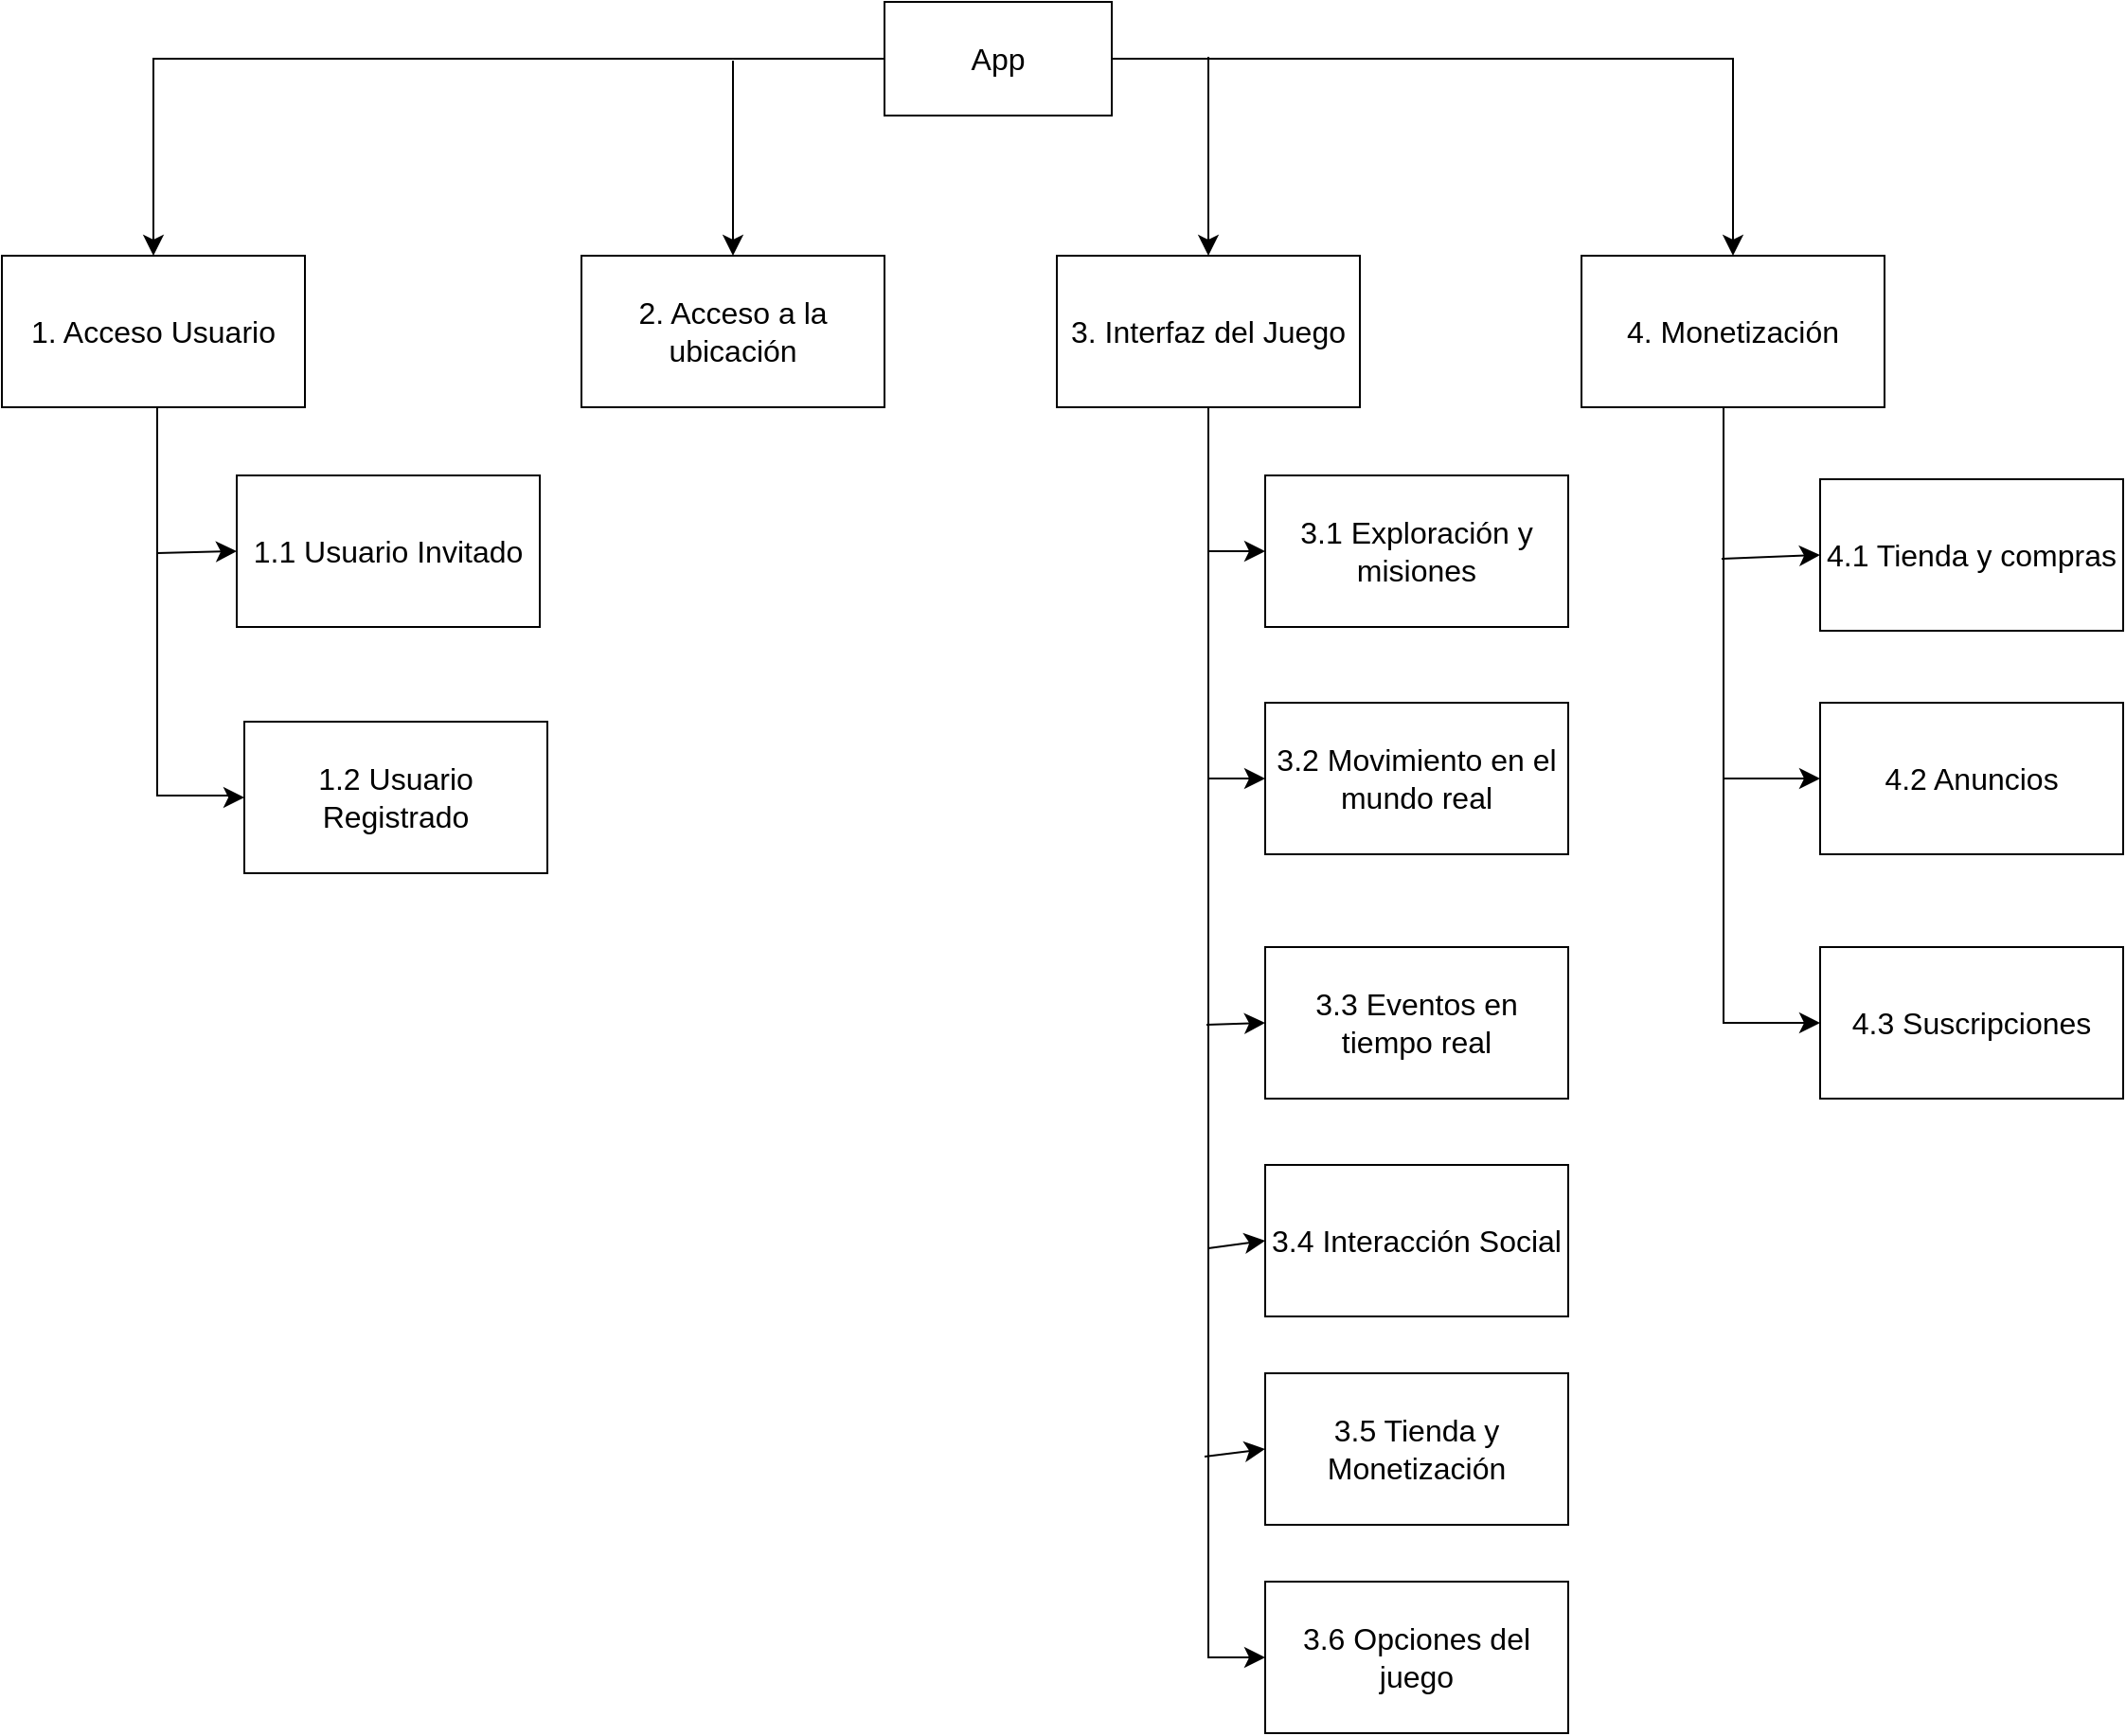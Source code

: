 <mxfile version="21.6.5" type="github" pages="9">
  <diagram id="LFaSRLqn6yHcb25rbNKj" name="Principal">
    <mxGraphModel dx="1325" dy="1027" grid="0" gridSize="10" guides="1" tooltips="1" connect="1" arrows="1" fold="1" page="0" pageScale="1" pageWidth="827" pageHeight="1169" math="0" shadow="0">
      <root>
        <mxCell id="0" />
        <mxCell id="1" parent="0" />
        <mxCell id="jGxOgnxvjzyo_pfsW2Wf-3" value="App" style="rounded=0;whiteSpace=wrap;html=1;fontSize=16;" parent="1" vertex="1">
          <mxGeometry x="36" y="-68" width="120" height="60" as="geometry" />
        </mxCell>
        <mxCell id="jGxOgnxvjzyo_pfsW2Wf-4" value="1. Acceso Usuario" style="rounded=0;whiteSpace=wrap;html=1;fontSize=16;" parent="1" vertex="1">
          <mxGeometry x="-430" y="66" width="160" height="80" as="geometry" />
        </mxCell>
        <mxCell id="jGxOgnxvjzyo_pfsW2Wf-5" value="3. Interfaz del Juego" style="rounded=0;whiteSpace=wrap;html=1;fontSize=16;" parent="1" vertex="1">
          <mxGeometry x="127" y="66" width="160" height="80" as="geometry" />
        </mxCell>
        <mxCell id="Z7SEmOpvBAeYYGC78wr8-1" value="2. Acceso a la ubicación" style="rounded=0;whiteSpace=wrap;html=1;fontSize=16;" parent="1" vertex="1">
          <mxGeometry x="-124" y="66" width="160" height="80" as="geometry" />
        </mxCell>
        <mxCell id="jdTUEyEaVJr5RHJ0rpex-3" value="4. Monetización" style="rounded=0;whiteSpace=wrap;html=1;fontSize=16;" parent="1" vertex="1">
          <mxGeometry x="404" y="66" width="160" height="80" as="geometry" />
        </mxCell>
        <mxCell id="jdTUEyEaVJr5RHJ0rpex-5" value="" style="edgeStyle=segmentEdgeStyle;endArrow=classic;html=1;curved=0;rounded=0;endSize=8;startSize=8;fontSize=12;exitX=0;exitY=0.5;exitDx=0;exitDy=0;" parent="1" source="jGxOgnxvjzyo_pfsW2Wf-3" target="jGxOgnxvjzyo_pfsW2Wf-4" edge="1">
          <mxGeometry width="50" height="50" relative="1" as="geometry">
            <mxPoint x="148" y="218" as="sourcePoint" />
            <mxPoint x="198" y="168" as="targetPoint" />
          </mxGeometry>
        </mxCell>
        <mxCell id="jdTUEyEaVJr5RHJ0rpex-6" value="" style="edgeStyle=segmentEdgeStyle;endArrow=classic;html=1;curved=0;rounded=0;endSize=8;startSize=8;fontSize=12;exitX=1;exitY=0.5;exitDx=0;exitDy=0;entryX=0.5;entryY=0;entryDx=0;entryDy=0;" parent="1" source="jGxOgnxvjzyo_pfsW2Wf-3" target="jdTUEyEaVJr5RHJ0rpex-3" edge="1">
          <mxGeometry width="50" height="50" relative="1" as="geometry">
            <mxPoint x="148" y="218" as="sourcePoint" />
            <mxPoint x="198" y="168" as="targetPoint" />
          </mxGeometry>
        </mxCell>
        <mxCell id="jdTUEyEaVJr5RHJ0rpex-8" value="" style="endArrow=classic;html=1;rounded=0;fontSize=12;startSize=8;endSize=8;curved=1;entryX=0.5;entryY=0;entryDx=0;entryDy=0;" parent="1" target="jGxOgnxvjzyo_pfsW2Wf-5" edge="1">
          <mxGeometry width="50" height="50" relative="1" as="geometry">
            <mxPoint x="207" y="-39" as="sourcePoint" />
            <mxPoint x="214" y="49" as="targetPoint" />
          </mxGeometry>
        </mxCell>
        <mxCell id="vWDs2teNNr6IP6zAI_Rh-1" value="1.1 Usuario Invitado" style="rounded=0;whiteSpace=wrap;html=1;fontSize=16;" parent="1" vertex="1">
          <mxGeometry x="-306" y="182" width="160" height="80" as="geometry" />
        </mxCell>
        <mxCell id="vWDs2teNNr6IP6zAI_Rh-2" value="1.2 Usuario Registrado" style="rounded=0;whiteSpace=wrap;html=1;fontSize=16;" parent="1" vertex="1">
          <mxGeometry x="-302" y="312" width="160" height="80" as="geometry" />
        </mxCell>
        <mxCell id="_gaXv27upSFckHL7sgZz-1" value="" style="edgeStyle=segmentEdgeStyle;endArrow=classic;html=1;curved=0;rounded=0;endSize=8;startSize=8;fontSize=12;exitX=0.5;exitY=1;exitDx=0;exitDy=0;entryX=0;entryY=0.5;entryDx=0;entryDy=0;" parent="1" source="jGxOgnxvjzyo_pfsW2Wf-4" target="vWDs2teNNr6IP6zAI_Rh-2" edge="1">
          <mxGeometry width="50" height="50" relative="1" as="geometry">
            <mxPoint x="-423" y="309" as="sourcePoint" />
            <mxPoint x="-373" y="259" as="targetPoint" />
            <Array as="points">
              <mxPoint x="-348" y="146" />
              <mxPoint x="-348" y="351" />
              <mxPoint x="-306" y="351" />
            </Array>
          </mxGeometry>
        </mxCell>
        <mxCell id="_gaXv27upSFckHL7sgZz-2" value="" style="endArrow=classic;html=1;rounded=0;fontSize=12;startSize=8;endSize=8;curved=1;entryX=0;entryY=0.5;entryDx=0;entryDy=0;" parent="1" target="vWDs2teNNr6IP6zAI_Rh-1" edge="1">
          <mxGeometry width="50" height="50" relative="1" as="geometry">
            <mxPoint x="-348" y="223" as="sourcePoint" />
            <mxPoint x="-302" y="223" as="targetPoint" />
          </mxGeometry>
        </mxCell>
        <mxCell id="amOnj1XGxkxLoTBXuGv1-1" value="3.1 Exploración y misiones" style="rounded=0;whiteSpace=wrap;html=1;fontSize=16;" parent="1" vertex="1">
          <mxGeometry x="237" y="182" width="160" height="80" as="geometry" />
        </mxCell>
        <mxCell id="amOnj1XGxkxLoTBXuGv1-2" value="3.2 Movimiento en el mundo real" style="rounded=0;whiteSpace=wrap;html=1;fontSize=16;" parent="1" vertex="1">
          <mxGeometry x="237" y="302" width="160" height="80" as="geometry" />
        </mxCell>
        <mxCell id="amOnj1XGxkxLoTBXuGv1-3" value="3.3 Eventos en tiempo real" style="rounded=0;whiteSpace=wrap;html=1;fontSize=16;" parent="1" vertex="1">
          <mxGeometry x="237" y="431" width="160" height="80" as="geometry" />
        </mxCell>
        <mxCell id="amOnj1XGxkxLoTBXuGv1-4" value="3.4 Interacción Social" style="rounded=0;whiteSpace=wrap;html=1;fontSize=16;" parent="1" vertex="1">
          <mxGeometry x="237" y="546" width="160" height="80" as="geometry" />
        </mxCell>
        <mxCell id="Vdkr2BH57wEmCakspfWq-1" value="3.5 Tienda y Monetización" style="rounded=0;whiteSpace=wrap;html=1;fontSize=16;" parent="1" vertex="1">
          <mxGeometry x="237" y="656" width="160" height="80" as="geometry" />
        </mxCell>
        <mxCell id="Vdkr2BH57wEmCakspfWq-2" value="3.6 Opciones del juego" style="rounded=0;whiteSpace=wrap;html=1;fontSize=16;" parent="1" vertex="1">
          <mxGeometry x="237" y="766" width="160" height="80" as="geometry" />
        </mxCell>
        <mxCell id="Vdkr2BH57wEmCakspfWq-3" value="" style="edgeStyle=elbowEdgeStyle;elbow=horizontal;endArrow=classic;html=1;curved=0;rounded=0;endSize=8;startSize=8;fontSize=12;exitX=0.5;exitY=1;exitDx=0;exitDy=0;entryX=0;entryY=0.5;entryDx=0;entryDy=0;" parent="1" source="jGxOgnxvjzyo_pfsW2Wf-5" target="Vdkr2BH57wEmCakspfWq-2" edge="1">
          <mxGeometry width="50" height="50" relative="1" as="geometry">
            <mxPoint x="61" y="490" as="sourcePoint" />
            <mxPoint x="111" y="440" as="targetPoint" />
            <Array as="points">
              <mxPoint x="207" y="483" />
            </Array>
          </mxGeometry>
        </mxCell>
        <mxCell id="Vdkr2BH57wEmCakspfWq-4" value="" style="endArrow=classic;html=1;rounded=0;fontSize=12;startSize=8;endSize=8;curved=1;entryX=0;entryY=0.5;entryDx=0;entryDy=0;" parent="1" target="amOnj1XGxkxLoTBXuGv1-1" edge="1">
          <mxGeometry width="50" height="50" relative="1" as="geometry">
            <mxPoint x="207" y="222" as="sourcePoint" />
            <mxPoint x="111" y="404" as="targetPoint" />
          </mxGeometry>
        </mxCell>
        <mxCell id="Vdkr2BH57wEmCakspfWq-5" value="" style="endArrow=classic;html=1;rounded=0;fontSize=12;startSize=8;endSize=8;curved=1;entryX=0;entryY=0.5;entryDx=0;entryDy=0;" parent="1" target="amOnj1XGxkxLoTBXuGv1-2" edge="1">
          <mxGeometry width="50" height="50" relative="1" as="geometry">
            <mxPoint x="207" y="342" as="sourcePoint" />
            <mxPoint x="247" y="232" as="targetPoint" />
          </mxGeometry>
        </mxCell>
        <mxCell id="Vdkr2BH57wEmCakspfWq-6" value="" style="endArrow=classic;html=1;rounded=0;fontSize=12;startSize=8;endSize=8;curved=1;entryX=0;entryY=0.5;entryDx=0;entryDy=0;" parent="1" target="amOnj1XGxkxLoTBXuGv1-3" edge="1">
          <mxGeometry width="50" height="50" relative="1" as="geometry">
            <mxPoint x="206" y="472" as="sourcePoint" />
            <mxPoint x="257" y="242" as="targetPoint" />
          </mxGeometry>
        </mxCell>
        <mxCell id="Vdkr2BH57wEmCakspfWq-7" value="" style="endArrow=classic;html=1;rounded=0;fontSize=12;startSize=8;endSize=8;curved=1;entryX=0;entryY=0.5;entryDx=0;entryDy=0;" parent="1" target="amOnj1XGxkxLoTBXuGv1-4" edge="1">
          <mxGeometry width="50" height="50" relative="1" as="geometry">
            <mxPoint x="207" y="590" as="sourcePoint" />
            <mxPoint x="267" y="252" as="targetPoint" />
          </mxGeometry>
        </mxCell>
        <mxCell id="Vdkr2BH57wEmCakspfWq-8" value="" style="endArrow=classic;html=1;rounded=0;fontSize=12;startSize=8;endSize=8;curved=1;entryX=0;entryY=0.5;entryDx=0;entryDy=0;" parent="1" target="Vdkr2BH57wEmCakspfWq-1" edge="1">
          <mxGeometry width="50" height="50" relative="1" as="geometry">
            <mxPoint x="205" y="700" as="sourcePoint" />
            <mxPoint x="277" y="262" as="targetPoint" />
          </mxGeometry>
        </mxCell>
        <mxCell id="Vdkr2BH57wEmCakspfWq-9" value="4.1 Tienda y compras" style="rounded=0;whiteSpace=wrap;html=1;fontSize=16;" parent="1" vertex="1">
          <mxGeometry x="530" y="184" width="160" height="80" as="geometry" />
        </mxCell>
        <mxCell id="Vdkr2BH57wEmCakspfWq-10" value="4.2 Anuncios" style="rounded=0;whiteSpace=wrap;html=1;fontSize=16;" parent="1" vertex="1">
          <mxGeometry x="530" y="302" width="160" height="80" as="geometry" />
        </mxCell>
        <mxCell id="Vdkr2BH57wEmCakspfWq-11" value="4.3 Suscripciones" style="rounded=0;whiteSpace=wrap;html=1;fontSize=16;" parent="1" vertex="1">
          <mxGeometry x="530" y="431" width="160" height="80" as="geometry" />
        </mxCell>
        <mxCell id="Vdkr2BH57wEmCakspfWq-12" value="" style="edgeStyle=segmentEdgeStyle;endArrow=classic;html=1;curved=0;rounded=0;endSize=8;startSize=8;fontSize=12;exitX=0.5;exitY=1;exitDx=0;exitDy=0;entryX=0;entryY=0.5;entryDx=0;entryDy=0;" parent="1" source="jdTUEyEaVJr5RHJ0rpex-3" target="Vdkr2BH57wEmCakspfWq-11" edge="1">
          <mxGeometry width="50" height="50" relative="1" as="geometry">
            <mxPoint x="116" y="336" as="sourcePoint" />
            <mxPoint x="166" y="286" as="targetPoint" />
            <Array as="points">
              <mxPoint x="479" y="146" />
              <mxPoint x="479" y="471" />
            </Array>
          </mxGeometry>
        </mxCell>
        <mxCell id="Vdkr2BH57wEmCakspfWq-13" value="" style="endArrow=classic;html=1;rounded=0;fontSize=12;startSize=8;endSize=8;curved=1;entryX=0;entryY=0.5;entryDx=0;entryDy=0;" parent="1" target="Vdkr2BH57wEmCakspfWq-9" edge="1">
          <mxGeometry width="50" height="50" relative="1" as="geometry">
            <mxPoint x="478" y="226" as="sourcePoint" />
            <mxPoint x="166" y="286" as="targetPoint" />
          </mxGeometry>
        </mxCell>
        <mxCell id="Vdkr2BH57wEmCakspfWq-14" value="" style="endArrow=classic;html=1;rounded=0;fontSize=12;startSize=8;endSize=8;curved=1;entryX=0;entryY=0.5;entryDx=0;entryDy=0;" parent="1" target="Vdkr2BH57wEmCakspfWq-10" edge="1">
          <mxGeometry width="50" height="50" relative="1" as="geometry">
            <mxPoint x="479" y="342" as="sourcePoint" />
            <mxPoint x="166" y="286" as="targetPoint" />
          </mxGeometry>
        </mxCell>
        <mxCell id="c5JEa9GWLliwyJ1MsCWr-2" value="" style="edgeStyle=none;orthogonalLoop=1;jettySize=auto;html=1;rounded=0;fontSize=12;startSize=8;endSize=8;curved=1;entryX=0.5;entryY=0;entryDx=0;entryDy=0;" parent="1" target="Z7SEmOpvBAeYYGC78wr8-1" edge="1">
          <mxGeometry width="140" relative="1" as="geometry">
            <mxPoint x="-44" y="-37" as="sourcePoint" />
            <mxPoint x="629" y="316" as="targetPoint" />
            <Array as="points" />
          </mxGeometry>
        </mxCell>
      </root>
    </mxGraphModel>
  </diagram>
  <diagram id="WRWUWrnADN4h_ENzi7E1" name="Tipos Usuario">
    <mxGraphModel dx="925" dy="1027" grid="0" gridSize="10" guides="1" tooltips="1" connect="1" arrows="1" fold="1" page="0" pageScale="1" pageWidth="827" pageHeight="1169" math="0" shadow="0">
      <root>
        <mxCell id="0" />
        <mxCell id="1" parent="0" />
        <mxCell id="PaKbQFs-BIV7orVwJ7Fv-1" value="Usuario" style="swimlane;fontStyle=1;align=center;verticalAlign=top;childLayout=stackLayout;horizontal=1;startSize=26;horizontalStack=0;resizeParent=1;resizeParentMax=0;resizeLast=0;collapsible=1;marginBottom=0;whiteSpace=wrap;html=1;fontSize=16;" parent="1" vertex="1">
          <mxGeometry x="109" y="-118" width="224" height="138" as="geometry" />
        </mxCell>
        <mxCell id="PaKbQFs-BIV7orVwJ7Fv-2" value="- idUsuario: int" style="text;strokeColor=none;fillColor=none;align=left;verticalAlign=top;spacingLeft=4;spacingRight=4;overflow=hidden;rotatable=0;points=[[0,0.5],[1,0.5]];portConstraint=eastwest;whiteSpace=wrap;html=1;fontSize=16;" parent="PaKbQFs-BIV7orVwJ7Fv-1" vertex="1">
          <mxGeometry y="26" width="224" height="26" as="geometry" />
        </mxCell>
        <mxCell id="PaKbQFs-BIV7orVwJ7Fv-5" value="- nombre: string&lt;span style=&quot;white-space: pre;&quot;&gt;&#x9;&lt;/span&gt;" style="text;strokeColor=none;fillColor=none;align=left;verticalAlign=top;spacingLeft=4;spacingRight=4;overflow=hidden;rotatable=0;points=[[0,0.5],[1,0.5]];portConstraint=eastwest;whiteSpace=wrap;html=1;fontSize=16;" parent="PaKbQFs-BIV7orVwJ7Fv-1" vertex="1">
          <mxGeometry y="52" width="224" height="26" as="geometry" />
        </mxCell>
        <mxCell id="PaKbQFs-BIV7orVwJ7Fv-6" value="- tipoUsuario: TipoUsuario" style="text;strokeColor=none;fillColor=none;align=left;verticalAlign=top;spacingLeft=4;spacingRight=4;overflow=hidden;rotatable=0;points=[[0,0.5],[1,0.5]];portConstraint=eastwest;whiteSpace=wrap;html=1;fontSize=16;" parent="PaKbQFs-BIV7orVwJ7Fv-1" vertex="1">
          <mxGeometry y="78" width="224" height="26" as="geometry" />
        </mxCell>
        <mxCell id="PaKbQFs-BIV7orVwJ7Fv-3" value="" style="line;strokeWidth=1;fillColor=none;align=left;verticalAlign=middle;spacingTop=-1;spacingLeft=3;spacingRight=3;rotatable=0;labelPosition=right;points=[];portConstraint=eastwest;strokeColor=inherit;fontSize=16;" parent="PaKbQFs-BIV7orVwJ7Fv-1" vertex="1">
          <mxGeometry y="104" width="224" height="8" as="geometry" />
        </mxCell>
        <mxCell id="PaKbQFs-BIV7orVwJ7Fv-4" value="+ autenticar(): void" style="text;strokeColor=none;fillColor=none;align=left;verticalAlign=top;spacingLeft=4;spacingRight=4;overflow=hidden;rotatable=0;points=[[0,0.5],[1,0.5]];portConstraint=eastwest;whiteSpace=wrap;html=1;fontSize=16;" parent="PaKbQFs-BIV7orVwJ7Fv-1" vertex="1">
          <mxGeometry y="112" width="224" height="26" as="geometry" />
        </mxCell>
        <mxCell id="PaKbQFs-BIV7orVwJ7Fv-15" value="UsuarioInvitado" style="swimlane;fontStyle=1;align=center;verticalAlign=top;childLayout=stackLayout;horizontal=1;startSize=26;horizontalStack=0;resizeParent=1;resizeParentMax=0;resizeLast=0;collapsible=1;marginBottom=0;whiteSpace=wrap;html=1;fontSize=16;" parent="1" vertex="1">
          <mxGeometry x="-34" y="102" width="160" height="112" as="geometry" />
        </mxCell>
        <mxCell id="PaKbQFs-BIV7orVwJ7Fv-16" value="- anuncios: bool" style="text;strokeColor=none;fillColor=none;align=left;verticalAlign=top;spacingLeft=4;spacingRight=4;overflow=hidden;rotatable=0;points=[[0,0.5],[1,0.5]];portConstraint=eastwest;whiteSpace=wrap;html=1;fontSize=16;" parent="PaKbQFs-BIV7orVwJ7Fv-15" vertex="1">
          <mxGeometry y="26" width="160" height="26" as="geometry" />
        </mxCell>
        <mxCell id="PaKbQFs-BIV7orVwJ7Fv-19" value="- limitePartidas: int" style="text;strokeColor=none;fillColor=none;align=left;verticalAlign=top;spacingLeft=4;spacingRight=4;overflow=hidden;rotatable=0;points=[[0,0.5],[1,0.5]];portConstraint=eastwest;whiteSpace=wrap;html=1;fontSize=16;" parent="PaKbQFs-BIV7orVwJ7Fv-15" vertex="1">
          <mxGeometry y="52" width="160" height="26" as="geometry" />
        </mxCell>
        <mxCell id="PaKbQFs-BIV7orVwJ7Fv-17" value="" style="line;strokeWidth=1;fillColor=none;align=left;verticalAlign=middle;spacingTop=-1;spacingLeft=3;spacingRight=3;rotatable=0;labelPosition=right;points=[];portConstraint=eastwest;strokeColor=inherit;fontSize=16;" parent="PaKbQFs-BIV7orVwJ7Fv-15" vertex="1">
          <mxGeometry y="78" width="160" height="8" as="geometry" />
        </mxCell>
        <mxCell id="PaKbQFs-BIV7orVwJ7Fv-18" value="+ jugarPartida(): void" style="text;strokeColor=none;fillColor=none;align=left;verticalAlign=top;spacingLeft=4;spacingRight=4;overflow=hidden;rotatable=0;points=[[0,0.5],[1,0.5]];portConstraint=eastwest;whiteSpace=wrap;html=1;fontSize=16;" parent="PaKbQFs-BIV7orVwJ7Fv-15" vertex="1">
          <mxGeometry y="86" width="160" height="26" as="geometry" />
        </mxCell>
        <mxCell id="PaKbQFs-BIV7orVwJ7Fv-20" value="UsuarioRegistrado" style="swimlane;fontStyle=1;align=center;verticalAlign=top;childLayout=stackLayout;horizontal=1;startSize=26;horizontalStack=0;resizeParent=1;resizeParentMax=0;resizeLast=0;collapsible=1;marginBottom=0;whiteSpace=wrap;html=1;fontSize=16;" parent="1" vertex="1">
          <mxGeometry x="176" y="102" width="366" height="190" as="geometry" />
        </mxCell>
        <mxCell id="PaKbQFs-BIV7orVwJ7Fv-21" value="- nombreUsuario: string&lt;span style=&quot;white-space: pre;&quot;&gt;&#x9;&lt;/span&gt;" style="text;strokeColor=none;fillColor=none;align=left;verticalAlign=top;spacingLeft=4;spacingRight=4;overflow=hidden;rotatable=0;points=[[0,0.5],[1,0.5]];portConstraint=eastwest;whiteSpace=wrap;html=1;fontSize=16;" parent="PaKbQFs-BIV7orVwJ7Fv-20" vertex="1">
          <mxGeometry y="26" width="366" height="26" as="geometry" />
        </mxCell>
        <mxCell id="PaKbQFs-BIV7orVwJ7Fv-24" value="- nivel: int" style="text;strokeColor=none;fillColor=none;align=left;verticalAlign=top;spacingLeft=4;spacingRight=4;overflow=hidden;rotatable=0;points=[[0,0.5],[1,0.5]];portConstraint=eastwest;whiteSpace=wrap;html=1;fontSize=16;" parent="PaKbQFs-BIV7orVwJ7Fv-20" vertex="1">
          <mxGeometry y="52" width="366" height="26" as="geometry" />
        </mxCell>
        <mxCell id="PaKbQFs-BIV7orVwJ7Fv-25" value="- experiencia: int" style="text;strokeColor=none;fillColor=none;align=left;verticalAlign=top;spacingLeft=4;spacingRight=4;overflow=hidden;rotatable=0;points=[[0,0.5],[1,0.5]];portConstraint=eastwest;whiteSpace=wrap;html=1;fontSize=16;" parent="PaKbQFs-BIV7orVwJ7Fv-20" vertex="1">
          <mxGeometry y="78" width="366" height="26" as="geometry" />
        </mxCell>
        <mxCell id="PaKbQFs-BIV7orVwJ7Fv-26" value="- monedas: int" style="text;strokeColor=none;fillColor=none;align=left;verticalAlign=top;spacingLeft=4;spacingRight=4;overflow=hidden;rotatable=0;points=[[0,0.5],[1,0.5]];portConstraint=eastwest;whiteSpace=wrap;html=1;fontSize=16;" parent="PaKbQFs-BIV7orVwJ7Fv-20" vertex="1">
          <mxGeometry y="104" width="366" height="26" as="geometry" />
        </mxCell>
        <mxCell id="Jn1wYL_0kVjnZXvw9niK-7" value="- accesoTiendaVirtual: bol" style="text;strokeColor=none;fillColor=none;align=left;verticalAlign=top;spacingLeft=4;spacingRight=4;overflow=hidden;rotatable=0;points=[[0,0.5],[1,0.5]];portConstraint=eastwest;whiteSpace=wrap;html=1;fontSize=16;" parent="PaKbQFs-BIV7orVwJ7Fv-20" vertex="1">
          <mxGeometry y="130" width="366" height="26" as="geometry" />
        </mxCell>
        <mxCell id="PaKbQFs-BIV7orVwJ7Fv-22" value="" style="line;strokeWidth=1;fillColor=none;align=left;verticalAlign=middle;spacingTop=-1;spacingLeft=3;spacingRight=3;rotatable=0;labelPosition=right;points=[];portConstraint=eastwest;strokeColor=inherit;fontSize=16;" parent="PaKbQFs-BIV7orVwJ7Fv-20" vertex="1">
          <mxGeometry y="156" width="366" height="8" as="geometry" />
        </mxCell>
        <mxCell id="PaKbQFs-BIV7orVwJ7Fv-23" value="+ comprarElemento(elemento: Elemento): bool" style="text;strokeColor=none;fillColor=none;align=left;verticalAlign=top;spacingLeft=4;spacingRight=4;overflow=hidden;rotatable=0;points=[[0,0.5],[1,0.5]];portConstraint=eastwest;whiteSpace=wrap;html=1;fontSize=16;" parent="PaKbQFs-BIV7orVwJ7Fv-20" vertex="1">
          <mxGeometry y="164" width="366" height="26" as="geometry" />
        </mxCell>
        <mxCell id="Jn1wYL_0kVjnZXvw9niK-1" value="Básico" style="swimlane;fontStyle=1;align=center;verticalAlign=top;childLayout=stackLayout;horizontal=1;startSize=26;horizontalStack=0;resizeParent=1;resizeParentMax=0;resizeLast=0;collapsible=1;marginBottom=0;whiteSpace=wrap;html=1;fontSize=16;" parent="1" vertex="1">
          <mxGeometry x="228" y="330" width="350" height="86" as="geometry" />
        </mxCell>
        <mxCell id="Jn1wYL_0kVjnZXvw9niK-2" value="- elementosObtenibles: Elemento [ ]" style="text;strokeColor=none;fillColor=none;align=left;verticalAlign=top;spacingLeft=4;spacingRight=4;overflow=hidden;rotatable=0;points=[[0,0.5],[1,0.5]];portConstraint=eastwest;whiteSpace=wrap;html=1;fontSize=16;" parent="Jn1wYL_0kVjnZXvw9niK-1" vertex="1">
          <mxGeometry y="26" width="350" height="26" as="geometry" />
        </mxCell>
        <mxCell id="Jn1wYL_0kVjnZXvw9niK-3" value="" style="line;strokeWidth=1;fillColor=none;align=left;verticalAlign=middle;spacingTop=-1;spacingLeft=3;spacingRight=3;rotatable=0;labelPosition=right;points=[];portConstraint=eastwest;strokeColor=inherit;fontSize=16;" parent="Jn1wYL_0kVjnZXvw9niK-1" vertex="1">
          <mxGeometry y="52" width="350" height="8" as="geometry" />
        </mxCell>
        <mxCell id="Jn1wYL_0kVjnZXvw9niK-4" value="+ comprarElemento(elemento: Elemento): bool" style="text;strokeColor=none;fillColor=none;align=left;verticalAlign=top;spacingLeft=4;spacingRight=4;overflow=hidden;rotatable=0;points=[[0,0.5],[1,0.5]];portConstraint=eastwest;whiteSpace=wrap;html=1;fontSize=16;" parent="Jn1wYL_0kVjnZXvw9niK-1" vertex="1">
          <mxGeometry y="60" width="350" height="26" as="geometry" />
        </mxCell>
        <mxCell id="Jn1wYL_0kVjnZXvw9niK-9" value="Premium" style="swimlane;fontStyle=1;align=center;verticalAlign=top;childLayout=stackLayout;horizontal=1;startSize=26;horizontalStack=0;resizeParent=1;resizeParentMax=0;resizeLast=0;collapsible=1;marginBottom=0;whiteSpace=wrap;html=1;fontSize=16;" parent="1" vertex="1">
          <mxGeometry x="227" y="444" width="350" height="138" as="geometry" />
        </mxCell>
        <mxCell id="Jn1wYL_0kVjnZXvw9niK-10" value="- ranking: int" style="text;strokeColor=none;fillColor=none;align=left;verticalAlign=top;spacingLeft=4;spacingRight=4;overflow=hidden;rotatable=0;points=[[0,0.5],[1,0.5]];portConstraint=eastwest;whiteSpace=wrap;html=1;fontSize=16;" parent="Jn1wYL_0kVjnZXvw9niK-9" vertex="1">
          <mxGeometry y="26" width="350" height="26" as="geometry" />
        </mxCell>
        <mxCell id="Jn1wYL_0kVjnZXvw9niK-13" value="- modoJuego: modoJuego [ ]" style="text;strokeColor=none;fillColor=none;align=left;verticalAlign=top;spacingLeft=4;spacingRight=4;overflow=hidden;rotatable=0;points=[[0,0.5],[1,0.5]];portConstraint=eastwest;whiteSpace=wrap;html=1;fontSize=16;" parent="Jn1wYL_0kVjnZXvw9niK-9" vertex="1">
          <mxGeometry y="52" width="350" height="26" as="geometry" />
        </mxCell>
        <mxCell id="Jn1wYL_0kVjnZXvw9niK-14" value="- interaccionSocial: bool" style="text;strokeColor=none;fillColor=none;align=left;verticalAlign=top;spacingLeft=4;spacingRight=4;overflow=hidden;rotatable=0;points=[[0,0.5],[1,0.5]];portConstraint=eastwest;whiteSpace=wrap;html=1;fontSize=16;" parent="Jn1wYL_0kVjnZXvw9niK-9" vertex="1">
          <mxGeometry y="78" width="350" height="26" as="geometry" />
        </mxCell>
        <mxCell id="Jn1wYL_0kVjnZXvw9niK-15" value="- eventosTiempoReal: bool" style="text;strokeColor=none;fillColor=none;align=left;verticalAlign=top;spacingLeft=4;spacingRight=4;overflow=hidden;rotatable=0;points=[[0,0.5],[1,0.5]];portConstraint=eastwest;whiteSpace=wrap;html=1;fontSize=16;" parent="Jn1wYL_0kVjnZXvw9niK-9" vertex="1">
          <mxGeometry y="104" width="350" height="26" as="geometry" />
        </mxCell>
        <mxCell id="Jn1wYL_0kVjnZXvw9niK-11" value="" style="line;strokeWidth=1;fillColor=none;align=left;verticalAlign=middle;spacingTop=-1;spacingLeft=3;spacingRight=3;rotatable=0;labelPosition=right;points=[];portConstraint=eastwest;strokeColor=inherit;fontSize=16;" parent="Jn1wYL_0kVjnZXvw9niK-9" vertex="1">
          <mxGeometry y="130" width="350" height="8" as="geometry" />
        </mxCell>
      </root>
    </mxGraphModel>
  </diagram>
  <diagram id="WD082Fmd_ZjIVxm0SzGr" name="Página Principal">
    <mxGraphModel dx="125" dy="1427" grid="0" gridSize="10" guides="1" tooltips="1" connect="1" arrows="1" fold="1" page="0" pageScale="1" pageWidth="827" pageHeight="1169" math="0" shadow="0">
      <root>
        <mxCell id="0" />
        <mxCell id="1" parent="0" />
        <mxCell id="ZqF9eifHY-FjquYWcIyH-3" value="Página Principal" style="rounded=0;whiteSpace=wrap;html=1;fontSize=16;" parent="1" vertex="1">
          <mxGeometry x="908" y="-592" width="120" height="60" as="geometry" />
        </mxCell>
        <mxCell id="ZqF9eifHY-FjquYWcIyH-4" value="Botón jugar" style="rounded=0;whiteSpace=wrap;html=1;fontSize=16;" parent="1" vertex="1">
          <mxGeometry x="785" y="-497" width="120" height="60" as="geometry" />
        </mxCell>
        <mxCell id="_QEzhsujx2GbQ1vLod0c-1" value="registrarse?" style="rhombus;whiteSpace=wrap;html=1;fontSize=16;" parent="1" vertex="1">
          <mxGeometry x="796" y="-401" width="98" height="93" as="geometry" />
        </mxCell>
        <mxCell id="_QEzhsujx2GbQ1vLod0c-2" value="Página Usuario" style="rounded=0;whiteSpace=wrap;html=1;fontSize=16;" parent="1" vertex="1">
          <mxGeometry x="1017" y="-375" width="120" height="60" as="geometry" />
        </mxCell>
        <mxCell id="_QEzhsujx2GbQ1vLod0c-8" value="Registrarse / iniciar Sesión" style="rounded=0;whiteSpace=wrap;html=1;fontSize=16;" parent="1" vertex="1">
          <mxGeometry x="1017" y="-497" width="120" height="60" as="geometry" />
        </mxCell>
        <mxCell id="_QEzhsujx2GbQ1vLod0c-10" value="" style="endArrow=classic;html=1;rounded=0;fontSize=12;startSize=8;endSize=8;curved=1;entryX=0.5;entryY=0;entryDx=0;entryDy=0;exitX=0.5;exitY=1;exitDx=0;exitDy=0;" parent="1" source="ZqF9eifHY-FjquYWcIyH-3" target="ZqF9eifHY-FjquYWcIyH-4" edge="1">
          <mxGeometry width="50" height="50" relative="1" as="geometry">
            <mxPoint x="1042" y="-294" as="sourcePoint" />
            <mxPoint x="1092" y="-344" as="targetPoint" />
          </mxGeometry>
        </mxCell>
        <mxCell id="_QEzhsujx2GbQ1vLod0c-11" value="" style="endArrow=classic;html=1;rounded=0;fontSize=12;startSize=8;endSize=8;curved=1;entryX=0.5;entryY=0;entryDx=0;entryDy=0;exitX=0.5;exitY=1;exitDx=0;exitDy=0;" parent="1" source="ZqF9eifHY-FjquYWcIyH-3" target="_QEzhsujx2GbQ1vLod0c-8" edge="1">
          <mxGeometry width="50" height="50" relative="1" as="geometry">
            <mxPoint x="1042" y="-294" as="sourcePoint" />
            <mxPoint x="1092" y="-344" as="targetPoint" />
          </mxGeometry>
        </mxCell>
        <mxCell id="_QEzhsujx2GbQ1vLod0c-12" value="" style="endArrow=classic;html=1;rounded=0;fontSize=12;startSize=8;endSize=8;curved=1;entryX=0.5;entryY=0;entryDx=0;entryDy=0;exitX=0.5;exitY=1;exitDx=0;exitDy=0;" parent="1" source="ZqF9eifHY-FjquYWcIyH-4" target="_QEzhsujx2GbQ1vLod0c-1" edge="1">
          <mxGeometry width="50" height="50" relative="1" as="geometry">
            <mxPoint x="1042" y="-294" as="sourcePoint" />
            <mxPoint x="1092" y="-344" as="targetPoint" />
          </mxGeometry>
        </mxCell>
        <mxCell id="_QEzhsujx2GbQ1vLod0c-13" value="" style="endArrow=classic;html=1;rounded=0;fontSize=12;startSize=8;endSize=8;curved=1;entryX=0.5;entryY=0;entryDx=0;entryDy=0;exitX=0.5;exitY=1;exitDx=0;exitDy=0;" parent="1" source="_QEzhsujx2GbQ1vLod0c-4" edge="1">
          <mxGeometry width="50" height="50" relative="1" as="geometry">
            <mxPoint x="1042" y="-294" as="sourcePoint" />
            <mxPoint x="845" y="-224" as="targetPoint" />
          </mxGeometry>
        </mxCell>
        <mxCell id="_QEzhsujx2GbQ1vLod0c-14" value="" style="endArrow=classic;html=1;rounded=0;fontSize=12;startSize=8;endSize=8;curved=1;entryX=0.5;entryY=0;entryDx=0;entryDy=0;exitX=0.5;exitY=1;exitDx=0;exitDy=0;" parent="1" source="_QEzhsujx2GbQ1vLod0c-1" target="_QEzhsujx2GbQ1vLod0c-4" edge="1">
          <mxGeometry width="50" height="50" relative="1" as="geometry">
            <mxPoint x="845" y="-308" as="sourcePoint" />
            <mxPoint x="845" y="-258" as="targetPoint" />
          </mxGeometry>
        </mxCell>
        <mxCell id="_QEzhsujx2GbQ1vLod0c-4" value="no" style="text;html=1;strokeColor=none;fillColor=none;align=center;verticalAlign=middle;whiteSpace=wrap;rounded=0;fontSize=16;" parent="1" vertex="1">
          <mxGeometry x="815" y="-285" width="60" height="30" as="geometry" />
        </mxCell>
        <mxCell id="_QEzhsujx2GbQ1vLod0c-16" value="" style="edgeStyle=elbowEdgeStyle;elbow=horizontal;endArrow=classic;html=1;curved=0;rounded=0;endSize=8;startSize=8;fontSize=12;entryX=0;entryY=0.5;entryDx=0;entryDy=0;" parent="1" target="_QEzhsujx2GbQ1vLod0c-8" edge="1">
          <mxGeometry width="50" height="50" relative="1" as="geometry">
            <mxPoint x="940" y="-356" as="sourcePoint" />
            <mxPoint x="1092" y="-344" as="targetPoint" />
          </mxGeometry>
        </mxCell>
        <mxCell id="_QEzhsujx2GbQ1vLod0c-17" value="" style="edgeStyle=elbowEdgeStyle;elbow=horizontal;endArrow=classic;html=1;curved=0;rounded=0;endSize=8;startSize=8;fontSize=12;entryX=0;entryY=0.5;entryDx=0;entryDy=0;exitX=1;exitY=0.5;exitDx=0;exitDy=0;" parent="1" source="_QEzhsujx2GbQ1vLod0c-1" target="_QEzhsujx2GbQ1vLod0c-5" edge="1">
          <mxGeometry width="50" height="50" relative="1" as="geometry">
            <mxPoint x="894" y="-354" as="sourcePoint" />
            <mxPoint x="1017" y="-467" as="targetPoint" />
          </mxGeometry>
        </mxCell>
        <mxCell id="_QEzhsujx2GbQ1vLod0c-5" value="sí" style="text;html=1;strokeColor=none;fillColor=none;align=center;verticalAlign=middle;whiteSpace=wrap;rounded=0;fontSize=16;" parent="1" vertex="1">
          <mxGeometry x="892" y="-375" width="60" height="30" as="geometry" />
        </mxCell>
        <mxCell id="_QEzhsujx2GbQ1vLod0c-18" value="" style="endArrow=classic;html=1;rounded=0;fontSize=12;startSize=8;endSize=8;curved=1;entryX=0.5;entryY=0;entryDx=0;entryDy=0;exitX=0.5;exitY=1;exitDx=0;exitDy=0;" parent="1" source="_QEzhsujx2GbQ1vLod0c-8" target="_QEzhsujx2GbQ1vLod0c-2" edge="1">
          <mxGeometry width="50" height="50" relative="1" as="geometry">
            <mxPoint x="1042" y="-294" as="sourcePoint" />
            <mxPoint x="1092" y="-344" as="targetPoint" />
          </mxGeometry>
        </mxCell>
        <mxCell id="_QEzhsujx2GbQ1vLod0c-21" value="jugar como registrado" style="shape=parallelogram;perimeter=parallelogramPerimeter;whiteSpace=wrap;html=1;fixedSize=1;fontSize=16;" parent="1" vertex="1">
          <mxGeometry x="1010" y="-227" width="120" height="60" as="geometry" />
        </mxCell>
        <mxCell id="_QEzhsujx2GbQ1vLod0c-22" value="" style="endArrow=classic;html=1;rounded=0;fontSize=12;startSize=8;endSize=8;curved=1;entryX=0.561;entryY=0.067;entryDx=0;entryDy=0;entryPerimeter=0;exitX=0.5;exitY=1;exitDx=0;exitDy=0;" parent="1" source="_QEzhsujx2GbQ1vLod0c-2" target="_QEzhsujx2GbQ1vLod0c-21" edge="1">
          <mxGeometry width="50" height="50" relative="1" as="geometry">
            <mxPoint x="1042" y="-294" as="sourcePoint" />
            <mxPoint x="1092" y="-344" as="targetPoint" />
          </mxGeometry>
        </mxCell>
        <mxCell id="_QEzhsujx2GbQ1vLod0c-23" value="" style="edgeStyle=elbowEdgeStyle;elbow=vertical;endArrow=classic;html=1;curved=0;rounded=0;endSize=8;startSize=8;fontSize=12;exitX=1;exitY=0.5;exitDx=0;exitDy=0;entryX=1;entryY=0.5;entryDx=0;entryDy=0;" parent="1" source="_QEzhsujx2GbQ1vLod0c-2" target="ZqF9eifHY-FjquYWcIyH-3" edge="1">
          <mxGeometry width="50" height="50" relative="1" as="geometry">
            <mxPoint x="1042" y="-294" as="sourcePoint" />
            <mxPoint x="1092" y="-344" as="targetPoint" />
            <Array as="points">
              <mxPoint x="1222" y="-569" />
            </Array>
          </mxGeometry>
        </mxCell>
        <mxCell id="4tx25cHtUe1K3JcnoAqG-1" value="1.1 Crear invitado" style="rounded=0;whiteSpace=wrap;html=1;fontSize=16;" parent="1" vertex="1">
          <mxGeometry x="785" y="-222" width="120" height="60" as="geometry" />
        </mxCell>
        <mxCell id="pcW7lagVytz69DIMT3Zu-1" value="jugar como invitado" style="shape=parallelogram;perimeter=parallelogramPerimeter;whiteSpace=wrap;html=1;fixedSize=1;fontSize=16;" parent="1" vertex="1">
          <mxGeometry x="785" y="-126" width="120" height="60" as="geometry" />
        </mxCell>
        <mxCell id="pcW7lagVytz69DIMT3Zu-2" value="" style="endArrow=classic;html=1;rounded=0;fontSize=12;startSize=8;endSize=8;curved=1;entryX=0.5;entryY=0;entryDx=0;entryDy=0;exitX=0.5;exitY=1;exitDx=0;exitDy=0;" parent="1" source="4tx25cHtUe1K3JcnoAqG-1" target="pcW7lagVytz69DIMT3Zu-1" edge="1">
          <mxGeometry width="50" height="50" relative="1" as="geometry">
            <mxPoint x="1042" y="-294" as="sourcePoint" />
            <mxPoint x="1092" y="-344" as="targetPoint" />
          </mxGeometry>
        </mxCell>
      </root>
    </mxGraphModel>
  </diagram>
  <diagram name="1. Acceso usuario" id="CLjFm-Zia4dXwqpmUzHg">
    <mxGraphModel dx="2090" dy="1031" grid="0" gridSize="10" guides="1" tooltips="1" connect="1" arrows="1" fold="1" page="0" pageScale="1" pageWidth="827" pageHeight="1169" math="0" shadow="0">
      <root>
        <mxCell id="0" />
        <mxCell id="1" parent="0" />
        <mxCell id="W-WEtiGUy8y--GCnvRGN-1" value="1. Acceso Usuario" style="rounded=0;whiteSpace=wrap;html=1;fontSize=16;" parent="1" vertex="1">
          <mxGeometry x="-34" y="-110" width="120" height="60" as="geometry" />
        </mxCell>
        <mxCell id="W-WEtiGUy8y--GCnvRGN-2" value="" style="endArrow=classic;html=1;rounded=0;fontSize=12;startSize=8;endSize=8;curved=1;exitX=0.5;exitY=1;exitDx=0;exitDy=0;" parent="1" source="W-WEtiGUy8y--GCnvRGN-1" edge="1">
          <mxGeometry width="50" height="50" relative="1" as="geometry">
            <mxPoint x="175" y="225" as="sourcePoint" />
            <mxPoint x="26" y="-36" as="targetPoint" />
          </mxGeometry>
        </mxCell>
        <mxCell id="W-WEtiGUy8y--GCnvRGN-4" value="tiene cuenta?" style="rhombus;whiteSpace=wrap;html=1;fontSize=16;" parent="1" vertex="1">
          <mxGeometry x="-38" y="-37" width="134" height="119" as="geometry" />
        </mxCell>
        <mxCell id="W-WEtiGUy8y--GCnvRGN-6" value="" style="endArrow=classic;html=1;rounded=0;fontSize=12;startSize=8;endSize=8;curved=1;exitX=1;exitY=0.5;exitDx=0;exitDy=0;" parent="1" source="W-WEtiGUy8y--GCnvRGN-4" target="W-WEtiGUy8y--GCnvRGN-9" edge="1">
          <mxGeometry width="50" height="50" relative="1" as="geometry">
            <mxPoint x="39" y="92" as="sourcePoint" />
            <mxPoint x="158" y="25" as="targetPoint" />
          </mxGeometry>
        </mxCell>
        <mxCell id="W-WEtiGUy8y--GCnvRGN-9" value="sí" style="text;html=1;strokeColor=none;fillColor=none;align=center;verticalAlign=middle;whiteSpace=wrap;rounded=0;fontSize=16;" parent="1" vertex="1">
          <mxGeometry x="113" y="7.51" width="60" height="30" as="geometry" />
        </mxCell>
        <mxCell id="W-WEtiGUy8y--GCnvRGN-11" value="" style="endArrow=classic;html=1;rounded=0;fontSize=12;startSize=8;endSize=8;curved=1;exitX=0;exitY=0.5;exitDx=0;exitDy=0;" parent="1" source="W-WEtiGUy8y--GCnvRGN-4" target="W-WEtiGUy8y--GCnvRGN-8" edge="1">
          <mxGeometry width="50" height="50" relative="1" as="geometry">
            <mxPoint x="-38" y="23" as="sourcePoint" />
            <mxPoint x="-97" y="23" as="targetPoint" />
          </mxGeometry>
        </mxCell>
        <mxCell id="W-WEtiGUy8y--GCnvRGN-8" value="no" style="text;html=1;strokeColor=none;fillColor=none;align=center;verticalAlign=middle;whiteSpace=wrap;rounded=0;fontSize=16;" parent="1" vertex="1">
          <mxGeometry x="-137" y="7.51" width="60" height="30" as="geometry" />
        </mxCell>
        <mxCell id="W-WEtiGUy8y--GCnvRGN-14" style="edgeStyle=none;curved=1;rounded=0;orthogonalLoop=1;jettySize=auto;html=1;exitX=0.5;exitY=1;exitDx=0;exitDy=0;fontSize=12;startSize=8;endSize=8;" parent="1" source="W-WEtiGUy8y--GCnvRGN-13" edge="1">
          <mxGeometry relative="1" as="geometry">
            <mxPoint x="-188" y="112" as="targetPoint" />
            <mxPoint x="-193" y="67" as="sourcePoint" />
          </mxGeometry>
        </mxCell>
        <mxCell id="W-WEtiGUy8y--GCnvRGN-13" value="crear usuario /&amp;nbsp;&lt;br&gt;invitado" style="rhombus;whiteSpace=wrap;html=1;fontSize=16;" parent="1" vertex="1">
          <mxGeometry x="-256" y="-33.37" width="134" height="111.75" as="geometry" />
        </mxCell>
        <mxCell id="W-WEtiGUy8y--GCnvRGN-16" value="" style="endArrow=classic;html=1;rounded=0;fontSize=12;startSize=8;endSize=8;curved=1;exitX=0;exitY=0.5;exitDx=0;exitDy=0;" parent="1" source="W-WEtiGUy8y--GCnvRGN-13" edge="1">
          <mxGeometry width="50" height="50" relative="1" as="geometry">
            <mxPoint x="175" y="225" as="sourcePoint" />
            <mxPoint x="-287" y="20" as="targetPoint" />
          </mxGeometry>
        </mxCell>
        <mxCell id="W-WEtiGUy8y--GCnvRGN-17" value="1.1 crear invitado (invitado2517)" style="rounded=0;whiteSpace=wrap;html=1;fontSize=16;" parent="1" vertex="1">
          <mxGeometry x="-407" y="-7.49" width="120" height="60" as="geometry" />
        </mxCell>
        <mxCell id="W-WEtiGUy8y--GCnvRGN-18" value="1.2 crear cuenta" style="rounded=0;whiteSpace=wrap;html=1;fontSize=16;" parent="1" vertex="1">
          <mxGeometry x="-249" y="109" width="120" height="60" as="geometry" />
        </mxCell>
        <mxCell id="W-WEtiGUy8y--GCnvRGN-20" value="Base de datos" style="shape=cylinder3;whiteSpace=wrap;html=1;boundedLbl=1;backgroundOutline=1;size=15;fontSize=16;" parent="1" vertex="1">
          <mxGeometry x="-400" y="87" width="97" height="104" as="geometry" />
        </mxCell>
        <mxCell id="W-WEtiGUy8y--GCnvRGN-22" value="Base de datos" style="shape=cylinder3;whiteSpace=wrap;html=1;boundedLbl=1;backgroundOutline=1;size=15;fontSize=16;" parent="1" vertex="1">
          <mxGeometry x="368" y="-39.0" width="97" height="104" as="geometry" />
        </mxCell>
        <mxCell id="W-WEtiGUy8y--GCnvRGN-23" value="1.3 Iniciar Sesión" style="rounded=0;whiteSpace=wrap;html=1;fontSize=16;" parent="1" vertex="1">
          <mxGeometry x="186" y="-7.5" width="120" height="60" as="geometry" />
        </mxCell>
        <mxCell id="W-WEtiGUy8y--GCnvRGN-24" value="" style="endArrow=classic;html=1;rounded=0;fontSize=12;startSize=8;endSize=8;curved=1;exitX=1;exitY=0.5;exitDx=0;exitDy=0;entryX=0;entryY=0.5;entryDx=0;entryDy=0;" parent="1" source="W-WEtiGUy8y--GCnvRGN-9" target="W-WEtiGUy8y--GCnvRGN-23" edge="1">
          <mxGeometry width="50" height="50" relative="1" as="geometry">
            <mxPoint x="175" y="225" as="sourcePoint" />
            <mxPoint x="225" y="175" as="targetPoint" />
          </mxGeometry>
        </mxCell>
        <mxCell id="W-WEtiGUy8y--GCnvRGN-27" value="" style="endArrow=classic;startArrow=classic;html=1;rounded=0;fontSize=12;startSize=8;endSize=8;curved=1;entryX=0.01;entryY=0.605;entryDx=0;entryDy=0;entryPerimeter=0;exitX=1;exitY=0.5;exitDx=0;exitDy=0;" parent="1" source="W-WEtiGUy8y--GCnvRGN-23" target="W-WEtiGUy8y--GCnvRGN-22" edge="1">
          <mxGeometry width="50" height="50" relative="1" as="geometry">
            <mxPoint x="175" y="225" as="sourcePoint" />
            <mxPoint x="225" y="175" as="targetPoint" />
          </mxGeometry>
        </mxCell>
        <mxCell id="W-WEtiGUy8y--GCnvRGN-28" value="" style="endArrow=classic;startArrow=classic;html=1;rounded=0;fontSize=12;startSize=8;endSize=8;curved=1;entryX=0;entryY=0.5;entryDx=0;entryDy=0;exitX=1;exitY=0.5;exitDx=0;exitDy=0;exitPerimeter=0;" parent="1" source="W-WEtiGUy8y--GCnvRGN-20" target="W-WEtiGUy8y--GCnvRGN-18" edge="1">
          <mxGeometry width="50" height="50" relative="1" as="geometry">
            <mxPoint x="175" y="225" as="sourcePoint" />
            <mxPoint x="225" y="175" as="targetPoint" />
          </mxGeometry>
        </mxCell>
        <mxCell id="W-WEtiGUy8y--GCnvRGN-29" value="Página de usuario" style="rounded=0;whiteSpace=wrap;html=1;fontSize=16;" parent="1" vertex="1">
          <mxGeometry x="-10" y="191" width="120" height="60" as="geometry" />
        </mxCell>
        <mxCell id="W-WEtiGUy8y--GCnvRGN-34" value="" style="endArrow=classic;html=1;rounded=0;fontSize=12;startSize=8;endSize=8;curved=1;" parent="1" target="q-IJ_WnHr5qLY3lUmrHb-1" edge="1">
          <mxGeometry width="50" height="50" relative="1" as="geometry">
            <mxPoint x="-464" y="204" as="sourcePoint" />
            <mxPoint x="-464" y="216" as="targetPoint" />
          </mxGeometry>
        </mxCell>
        <mxCell id="q-IJ_WnHr5qLY3lUmrHb-1" value="2. Interfaz del Juego" style="rounded=0;whiteSpace=wrap;html=1;fontSize=16;" vertex="1" parent="1">
          <mxGeometry x="-606" y="176" width="160" height="80" as="geometry" />
        </mxCell>
        <mxCell id="q-IJ_WnHr5qLY3lUmrHb-2" value="" style="edgeStyle=elbowEdgeStyle;elbow=vertical;endArrow=classic;html=1;curved=0;rounded=0;endSize=8;startSize=8;fontSize=12;entryX=0.5;entryY=0;entryDx=0;entryDy=0;exitX=0;exitY=0.5;exitDx=0;exitDy=0;" edge="1" parent="1" source="W-WEtiGUy8y--GCnvRGN-17" target="q-IJ_WnHr5qLY3lUmrHb-1">
          <mxGeometry width="50" height="50" relative="1" as="geometry">
            <mxPoint x="-36" y="178" as="sourcePoint" />
            <mxPoint x="14" y="128" as="targetPoint" />
            <Array as="points">
              <mxPoint x="-478" y="23" />
            </Array>
          </mxGeometry>
        </mxCell>
        <mxCell id="q-IJ_WnHr5qLY3lUmrHb-3" value="" style="edgeStyle=elbowEdgeStyle;elbow=vertical;endArrow=classic;html=1;curved=0;rounded=0;endSize=8;startSize=8;fontSize=12;exitX=0.438;exitY=0.963;exitDx=0;exitDy=0;exitPerimeter=0;entryX=0;entryY=0.25;entryDx=0;entryDy=0;" edge="1" parent="1" source="W-WEtiGUy8y--GCnvRGN-18" target="W-WEtiGUy8y--GCnvRGN-29">
          <mxGeometry width="50" height="50" relative="1" as="geometry">
            <mxPoint x="-36" y="178" as="sourcePoint" />
            <mxPoint x="-49" y="251" as="targetPoint" />
            <Array as="points">
              <mxPoint x="-102" y="213" />
            </Array>
          </mxGeometry>
        </mxCell>
        <mxCell id="VuiWL4IoSuwHjiMhlN9z-1" value="" style="edgeStyle=segmentEdgeStyle;endArrow=classic;html=1;curved=0;rounded=0;endSize=8;startSize=8;fontSize=12;entryX=1;entryY=0.5;entryDx=0;entryDy=0;exitX=0.5;exitY=1;exitDx=0;exitDy=0;exitPerimeter=0;" edge="1" parent="1" source="W-WEtiGUy8y--GCnvRGN-22" target="W-WEtiGUy8y--GCnvRGN-29">
          <mxGeometry width="50" height="50" relative="1" as="geometry">
            <mxPoint x="-36" y="178" as="sourcePoint" />
            <mxPoint x="14" y="128" as="targetPoint" />
            <Array as="points">
              <mxPoint x="417" y="220" />
              <mxPoint x="110" y="220" />
            </Array>
          </mxGeometry>
        </mxCell>
        <mxCell id="w0X_nl5R0ENBArBovISS-1" value="" style="edgeStyle=elbowEdgeStyle;elbow=horizontal;endArrow=classic;html=1;curved=0;rounded=0;endSize=8;startSize=8;fontSize=12;entryX=0.445;entryY=0.975;entryDx=0;entryDy=0;entryPerimeter=0;exitX=0.5;exitY=1;exitDx=0;exitDy=0;" edge="1" parent="1" source="W-WEtiGUy8y--GCnvRGN-29" target="q-IJ_WnHr5qLY3lUmrHb-1">
          <mxGeometry width="50" height="50" relative="1" as="geometry">
            <mxPoint x="-20" y="177" as="sourcePoint" />
            <mxPoint x="30" y="127" as="targetPoint" />
            <Array as="points">
              <mxPoint x="-260" y="349" />
            </Array>
          </mxGeometry>
        </mxCell>
      </root>
    </mxGraphModel>
  </diagram>
  <diagram id="Udm5RHhyr3Uh_iClNz7J" name="1.1 Crear invitado">
    <mxGraphModel dx="1690" dy="1031" grid="0" gridSize="10" guides="1" tooltips="1" connect="1" arrows="1" fold="1" page="0" pageScale="1" pageWidth="827" pageHeight="1169" math="0" shadow="0">
      <root>
        <mxCell id="0" />
        <mxCell id="1" parent="0" />
        <mxCell id="6eQKpkL2lLCWgDpWUojZ-1" value="1.1 Crear invitado" style="rounded=0;whiteSpace=wrap;html=1;fontSize=16;" vertex="1" parent="1">
          <mxGeometry x="36" y="-108" width="120" height="60" as="geometry" />
        </mxCell>
        <mxCell id="KS5GnzfrlHXJ2QuxdRh0-1" value="" style="endArrow=classic;html=1;rounded=0;fontSize=12;startSize=8;endSize=8;curved=1;exitX=0.5;exitY=1;exitDx=0;exitDy=0;" edge="1" parent="1" source="6eQKpkL2lLCWgDpWUojZ-1">
          <mxGeometry width="50" height="50" relative="1" as="geometry">
            <mxPoint x="175" y="225" as="sourcePoint" />
            <mxPoint x="96" y="-20" as="targetPoint" />
          </mxGeometry>
        </mxCell>
        <mxCell id="KS5GnzfrlHXJ2QuxdRh0-2" value="function crearInvitado: &lt;br&gt;invitado+ número random &lt;br&gt;que no esté siendo utilizado" style="shape=parallelogram;perimeter=parallelogramPerimeter;whiteSpace=wrap;html=1;fixedSize=1;fontSize=16;" vertex="1" parent="1">
          <mxGeometry x="-27.5" y="223" width="247" height="60" as="geometry" />
        </mxCell>
        <mxCell id="KS5GnzfrlHXJ2QuxdRh0-3" value="" style="endArrow=classic;html=1;rounded=0;fontSize=12;startSize=8;endSize=8;curved=1;exitX=0.5;exitY=1;exitDx=0;exitDy=0;" edge="1" parent="1" source="KS5GnzfrlHXJ2QuxdRh0-2" target="KS5GnzfrlHXJ2QuxdRh0-4">
          <mxGeometry width="50" height="50" relative="1" as="geometry">
            <mxPoint x="165" y="476" as="sourcePoint" />
            <mxPoint x="91" y="328" as="targetPoint" />
          </mxGeometry>
        </mxCell>
        <mxCell id="KS5GnzfrlHXJ2QuxdRh0-4" value="2. Interfaz del Juego:(invitado)" style="rounded=0;whiteSpace=wrap;html=1;fontSize=16;" vertex="1" parent="1">
          <mxGeometry x="36" y="327" width="120" height="60" as="geometry" />
        </mxCell>
        <mxCell id="KS5GnzfrlHXJ2QuxdRh0-6" value="límite partidas?" style="rhombus;whiteSpace=wrap;html=1;fontSize=16;" vertex="1" parent="1">
          <mxGeometry x="48.75" y="60" width="96.5" height="117" as="geometry" />
        </mxCell>
        <mxCell id="KS5GnzfrlHXJ2QuxdRh0-8" value="no" style="text;html=1;strokeColor=none;fillColor=none;align=center;verticalAlign=middle;whiteSpace=wrap;rounded=0;fontSize=16;" vertex="1" parent="1">
          <mxGeometry x="80" y="185" width="60" height="30" as="geometry" />
        </mxCell>
        <mxCell id="KS5GnzfrlHXJ2QuxdRh0-10" value="sí" style="text;html=1;strokeColor=none;fillColor=none;align=center;verticalAlign=middle;whiteSpace=wrap;rounded=0;fontSize=16;" vertex="1" parent="1">
          <mxGeometry x="-38" y="116" width="60" height="30" as="geometry" />
        </mxCell>
        <mxCell id="KS5GnzfrlHXJ2QuxdRh0-11" value="crear cuenta?" style="rhombus;whiteSpace=wrap;html=1;fontSize=16;" vertex="1" parent="1">
          <mxGeometry x="-148" y="76" width="88" height="89" as="geometry" />
        </mxCell>
        <mxCell id="KS5GnzfrlHXJ2QuxdRh0-12" value="sí" style="text;html=1;strokeColor=none;fillColor=none;align=center;verticalAlign=middle;whiteSpace=wrap;rounded=0;fontSize=16;" vertex="1" parent="1">
          <mxGeometry x="-120" y="174" width="60" height="30" as="geometry" />
        </mxCell>
        <mxCell id="fmcMaQ9JOgjleEdAQ3Hn-1" value="1.2 crear cuenta" style="rounded=0;whiteSpace=wrap;html=1;fontSize=16;" vertex="1" parent="1">
          <mxGeometry x="-164" y="223" width="120" height="60" as="geometry" />
        </mxCell>
        <mxCell id="fmcMaQ9JOgjleEdAQ3Hn-2" value="ir a homepage" style="rounded=0;whiteSpace=wrap;html=1;fontSize=16;" vertex="1" parent="1">
          <mxGeometry x="-333" y="90.5" width="120" height="60" as="geometry" />
        </mxCell>
        <mxCell id="fmcMaQ9JOgjleEdAQ3Hn-3" value="no" style="text;html=1;strokeColor=none;fillColor=none;align=center;verticalAlign=middle;whiteSpace=wrap;rounded=0;fontSize=16;" vertex="1" parent="1">
          <mxGeometry x="-204" y="120.5" width="60" height="30" as="geometry" />
        </mxCell>
        <mxCell id="fmcMaQ9JOgjleEdAQ3Hn-5" value="Verificar ip - límite de partidas" style="rounded=0;whiteSpace=wrap;html=1;fontSize=16;" vertex="1" parent="1">
          <mxGeometry x="36" y="-17" width="120" height="60" as="geometry" />
        </mxCell>
        <mxCell id="boTDBxtkyCjGOQCFPnBN-1" value="" style="endArrow=classic;html=1;rounded=0;fontSize=12;startSize=8;endSize=8;curved=1;exitX=0.5;exitY=1;exitDx=0;exitDy=0;entryX=0.5;entryY=0;entryDx=0;entryDy=0;" edge="1" parent="1" source="fmcMaQ9JOgjleEdAQ3Hn-5" target="KS5GnzfrlHXJ2QuxdRh0-6">
          <mxGeometry width="50" height="50" relative="1" as="geometry">
            <mxPoint x="175" y="225" as="sourcePoint" />
            <mxPoint x="225" y="175" as="targetPoint" />
          </mxGeometry>
        </mxCell>
        <mxCell id="boTDBxtkyCjGOQCFPnBN-2" value="" style="endArrow=classic;html=1;rounded=0;fontSize=12;startSize=8;endSize=8;curved=1;exitX=0;exitY=0.5;exitDx=0;exitDy=0;entryX=1;entryY=0.5;entryDx=0;entryDy=0;" edge="1" parent="1" source="KS5GnzfrlHXJ2QuxdRh0-6" target="KS5GnzfrlHXJ2QuxdRh0-11">
          <mxGeometry width="50" height="50" relative="1" as="geometry">
            <mxPoint x="175" y="225" as="sourcePoint" />
            <mxPoint x="225" y="175" as="targetPoint" />
          </mxGeometry>
        </mxCell>
        <mxCell id="lNNsERvnTUSUFd-pCWiR-2" value="function: eliminar &lt;br&gt;invitado&lt;br&gt;partidas +1" style="shape=parallelogram;perimeter=parallelogramPerimeter;whiteSpace=wrap;html=1;fixedSize=1;fontSize=16;" vertex="1" parent="1">
          <mxGeometry x="257" y="168" width="160" height="90" as="geometry" />
        </mxCell>
        <mxCell id="lNNsERvnTUSUFd-pCWiR-3" value="jugar de nuevo?" style="rhombus;whiteSpace=wrap;html=1;fontSize=16;" vertex="1" parent="1">
          <mxGeometry x="288" y="307.5" width="98" height="99" as="geometry" />
        </mxCell>
        <mxCell id="lNNsERvnTUSUFd-pCWiR-4" value="" style="endArrow=classic;html=1;rounded=0;fontSize=12;startSize=8;endSize=8;curved=1;entryX=0;entryY=0.5;entryDx=0;entryDy=0;exitX=1;exitY=0.5;exitDx=0;exitDy=0;" edge="1" parent="1" source="KS5GnzfrlHXJ2QuxdRh0-4" target="lNNsERvnTUSUFd-pCWiR-3">
          <mxGeometry width="50" height="50" relative="1" as="geometry">
            <mxPoint x="175" y="225" as="sourcePoint" />
            <mxPoint x="225" y="175" as="targetPoint" />
          </mxGeometry>
        </mxCell>
        <mxCell id="lNNsERvnTUSUFd-pCWiR-5" value="sí" style="text;html=1;strokeColor=none;fillColor=none;align=center;verticalAlign=middle;whiteSpace=wrap;rounded=0;fontSize=16;" vertex="1" parent="1">
          <mxGeometry x="295" y="274" width="60" height="30" as="geometry" />
        </mxCell>
        <mxCell id="lNNsERvnTUSUFd-pCWiR-6" value="no" style="text;html=1;strokeColor=none;fillColor=none;align=center;verticalAlign=middle;whiteSpace=wrap;rounded=0;fontSize=16;" vertex="1" parent="1">
          <mxGeometry x="311" y="457" width="60" height="30" as="geometry" />
        </mxCell>
        <mxCell id="VPED7k-BdWh0uB9ioL0L-1" value="2. Interfaz juego:(usuario)" style="rounded=0;whiteSpace=wrap;html=1;fontSize=16;" vertex="1" parent="1">
          <mxGeometry x="-164" y="323" width="120" height="60" as="geometry" />
        </mxCell>
        <mxCell id="VPED7k-BdWh0uB9ioL0L-2" value="" style="endArrow=classic;html=1;rounded=0;fontSize=12;startSize=8;endSize=8;curved=1;entryX=0.5;entryY=0;entryDx=0;entryDy=0;exitX=0.5;exitY=1;exitDx=0;exitDy=0;" edge="1" parent="1" source="fmcMaQ9JOgjleEdAQ3Hn-1" target="VPED7k-BdWh0uB9ioL0L-1">
          <mxGeometry width="50" height="50" relative="1" as="geometry">
            <mxPoint x="175" y="171" as="sourcePoint" />
            <mxPoint x="225" y="121" as="targetPoint" />
          </mxGeometry>
        </mxCell>
        <mxCell id="aLotZ7ZZ5clrKdq2Yr-e-1" value="" style="edgeStyle=segmentEdgeStyle;endArrow=classic;html=1;curved=0;rounded=0;endSize=8;startSize=8;fontSize=12;entryX=1;entryY=0.5;entryDx=0;entryDy=0;exitX=0.546;exitY=-0.004;exitDx=0;exitDy=0;exitPerimeter=0;" edge="1" parent="1" source="lNNsERvnTUSUFd-pCWiR-2" target="fmcMaQ9JOgjleEdAQ3Hn-5">
          <mxGeometry width="50" height="50" relative="1" as="geometry">
            <mxPoint x="175" y="171" as="sourcePoint" />
            <mxPoint x="225" y="121" as="targetPoint" />
            <Array as="points">
              <mxPoint x="344" y="11" />
            </Array>
          </mxGeometry>
        </mxCell>
        <mxCell id="aLotZ7ZZ5clrKdq2Yr-e-2" value="" style="edgeStyle=segmentEdgeStyle;endArrow=classic;html=1;curved=0;rounded=0;endSize=8;startSize=8;fontSize=12;entryX=0.5;entryY=1;entryDx=0;entryDy=0;exitX=0;exitY=0.5;exitDx=0;exitDy=0;" edge="1" parent="1" source="lNNsERvnTUSUFd-pCWiR-6" target="fmcMaQ9JOgjleEdAQ3Hn-2">
          <mxGeometry width="50" height="50" relative="1" as="geometry">
            <mxPoint x="175" y="171" as="sourcePoint" />
            <mxPoint x="225" y="121" as="targetPoint" />
          </mxGeometry>
        </mxCell>
        <mxCell id="of81Qb0noviTEMHZzfLB-1" value="" style="endArrow=classic;html=1;rounded=0;fontSize=12;startSize=8;endSize=8;curved=1;entryX=1;entryY=0.5;entryDx=0;entryDy=0;exitX=1;exitY=0;exitDx=0;exitDy=0;" edge="1" parent="1" source="fmcMaQ9JOgjleEdAQ3Hn-3" target="fmcMaQ9JOgjleEdAQ3Hn-2">
          <mxGeometry width="50" height="50" relative="1" as="geometry">
            <mxPoint x="-150" y="136" as="sourcePoint" />
            <mxPoint x="336" y="141" as="targetPoint" />
          </mxGeometry>
        </mxCell>
        <mxCell id="of81Qb0noviTEMHZzfLB-2" value="" style="endArrow=classic;html=1;rounded=0;fontSize=12;startSize=8;endSize=8;curved=1;exitX=0.5;exitY=1;exitDx=0;exitDy=0;entryX=0.5;entryY=0;entryDx=0;entryDy=0;" edge="1" parent="1" source="KS5GnzfrlHXJ2QuxdRh0-6" target="KS5GnzfrlHXJ2QuxdRh0-2">
          <mxGeometry width="50" height="50" relative="1" as="geometry">
            <mxPoint x="286" y="191" as="sourcePoint" />
            <mxPoint x="336" y="141" as="targetPoint" />
          </mxGeometry>
        </mxCell>
        <mxCell id="of81Qb0noviTEMHZzfLB-4" value="" style="endArrow=classic;html=1;rounded=0;fontSize=12;startSize=8;endSize=8;curved=1;exitX=0.5;exitY=0;exitDx=0;exitDy=0;" edge="1" parent="1" source="lNNsERvnTUSUFd-pCWiR-3">
          <mxGeometry width="50" height="50" relative="1" as="geometry">
            <mxPoint x="286" y="191" as="sourcePoint" />
            <mxPoint x="336" y="258" as="targetPoint" />
          </mxGeometry>
        </mxCell>
        <mxCell id="of81Qb0noviTEMHZzfLB-5" value="" style="endArrow=classic;html=1;rounded=0;fontSize=12;startSize=8;endSize=8;curved=1;entryX=0.5;entryY=0;entryDx=0;entryDy=0;exitX=0.5;exitY=1;exitDx=0;exitDy=0;" edge="1" parent="1" source="KS5GnzfrlHXJ2QuxdRh0-11" target="fmcMaQ9JOgjleEdAQ3Hn-1">
          <mxGeometry width="50" height="50" relative="1" as="geometry">
            <mxPoint x="286" y="191" as="sourcePoint" />
            <mxPoint x="336" y="141" as="targetPoint" />
          </mxGeometry>
        </mxCell>
        <mxCell id="of81Qb0noviTEMHZzfLB-6" value="" style="endArrow=none;html=1;rounded=0;fontSize=12;startSize=8;endSize=8;curved=1;exitX=0.527;exitY=0.93;exitDx=0;exitDy=0;exitPerimeter=0;" edge="1" parent="1" source="lNNsERvnTUSUFd-pCWiR-3" target="lNNsERvnTUSUFd-pCWiR-6">
          <mxGeometry width="50" height="50" relative="1" as="geometry">
            <mxPoint x="341" y="403" as="sourcePoint" />
            <mxPoint x="336" y="141" as="targetPoint" />
          </mxGeometry>
        </mxCell>
      </root>
    </mxGraphModel>
  </diagram>
  <diagram id="dnTR_QLa_anzLyUyzxkx" name="1.2 Crear cuenta">
    <mxGraphModel dx="1690" dy="1031" grid="0" gridSize="10" guides="1" tooltips="1" connect="1" arrows="1" fold="1" page="0" pageScale="1" pageWidth="827" pageHeight="1169" math="0" shadow="0">
      <root>
        <mxCell id="0" />
        <mxCell id="1" parent="0" />
        <mxCell id="XTvOVhzsqVZsouqf-HVq-1" value="1.2 Crear Cuenta" style="rounded=0;whiteSpace=wrap;html=1;fontSize=16;" vertex="1" parent="1">
          <mxGeometry x="66" y="-110" width="120" height="60" as="geometry" />
        </mxCell>
        <mxCell id="XTvOVhzsqVZsouqf-HVq-2" value="" style="endArrow=classic;html=1;rounded=0;fontSize=12;startSize=8;endSize=8;curved=1;exitX=0.5;exitY=1;exitDx=0;exitDy=0;" edge="1" parent="1" source="XTvOVhzsqVZsouqf-HVq-1">
          <mxGeometry width="50" height="50" relative="1" as="geometry">
            <mxPoint x="175" y="225" as="sourcePoint" />
            <mxPoint x="126" y="-5" as="targetPoint" />
          </mxGeometry>
        </mxCell>
        <mxCell id="XTvOVhzsqVZsouqf-HVq-4" value="Introducir datos:&lt;br&gt;Nombre usuario&lt;br&gt;Correo&lt;br&gt;Contraseña" style="rounded=0;whiteSpace=wrap;html=1;fontSize=16;" vertex="1" parent="1">
          <mxGeometry x="58.5" y="-3" width="135" height="87" as="geometry" />
        </mxCell>
        <mxCell id="XTvOVhzsqVZsouqf-HVq-5" value="" style="endArrow=classic;html=1;rounded=0;fontSize=12;startSize=8;endSize=8;curved=1;exitX=0.5;exitY=1;exitDx=0;exitDy=0;" edge="1" parent="1" source="BDODE6T9yiCYmLpruyc3-2">
          <mxGeometry width="50" height="50" relative="1" as="geometry">
            <mxPoint x="170" y="346" as="sourcePoint" />
            <mxPoint x="126" y="244" as="targetPoint" />
          </mxGeometry>
        </mxCell>
        <mxCell id="XTvOVhzsqVZsouqf-HVq-7" value="datos correctos?" style="rhombus;whiteSpace=wrap;html=1;fontSize=16;" vertex="1" parent="1">
          <mxGeometry x="67.75" y="325" width="106.5" height="113" as="geometry" />
        </mxCell>
        <mxCell id="XTvOVhzsqVZsouqf-HVq-11" value="" style="endArrow=classic;html=1;rounded=0;fontSize=12;startSize=8;endSize=8;curved=1;exitX=1;exitY=0.5;exitDx=0;exitDy=0;" edge="1" parent="1" source="XTvOVhzsqVZsouqf-HVq-7">
          <mxGeometry width="50" height="50" relative="1" as="geometry">
            <mxPoint x="170" y="346" as="sourcePoint" />
            <mxPoint x="347" y="384" as="targetPoint" />
          </mxGeometry>
        </mxCell>
        <mxCell id="XTvOVhzsqVZsouqf-HVq-13" value="no" style="text;html=1;strokeColor=none;fillColor=none;align=center;verticalAlign=middle;whiteSpace=wrap;rounded=0;fontSize=16;" vertex="1" parent="1">
          <mxGeometry x="-67" y="252" width="60" height="30" as="geometry" />
        </mxCell>
        <mxCell id="XTvOVhzsqVZsouqf-HVq-14" value="sí" style="text;html=1;strokeColor=none;fillColor=none;align=center;verticalAlign=middle;whiteSpace=wrap;rounded=0;fontSize=16;" vertex="1" parent="1">
          <mxGeometry x="220" y="394" width="60" height="30" as="geometry" />
        </mxCell>
        <mxCell id="XTvOVhzsqVZsouqf-HVq-16" value="BD" style="shape=cylinder3;whiteSpace=wrap;html=1;boundedLbl=1;backgroundOutline=1;size=15;fontSize=16;" vertex="1" parent="1">
          <mxGeometry x="377" y="220" width="60" height="80" as="geometry" />
        </mxCell>
        <mxCell id="XTvOVhzsqVZsouqf-HVq-17" value="Añadir usuario a BD" style="rounded=0;whiteSpace=wrap;html=1;fontSize=16;" vertex="1" parent="1">
          <mxGeometry x="347" y="353.5" width="120" height="60" as="geometry" />
        </mxCell>
        <mxCell id="XTvOVhzsqVZsouqf-HVq-18" value="" style="endArrow=classic;html=1;rounded=0;fontSize=12;startSize=8;endSize=8;curved=1;entryX=0.5;entryY=1;entryDx=0;entryDy=0;entryPerimeter=0;exitX=0.5;exitY=0;exitDx=0;exitDy=0;" edge="1" parent="1" source="XTvOVhzsqVZsouqf-HVq-17" target="XTvOVhzsqVZsouqf-HVq-16">
          <mxGeometry width="50" height="50" relative="1" as="geometry">
            <mxPoint x="170" y="346" as="sourcePoint" />
            <mxPoint x="220" y="296" as="targetPoint" />
          </mxGeometry>
        </mxCell>
        <mxCell id="XTvOVhzsqVZsouqf-HVq-20" value="" style="endArrow=classic;startArrow=classic;html=1;rounded=0;fontSize=12;startSize=8;endSize=8;curved=1;entryX=0;entryY=0;entryDx=0;entryDy=52.5;entryPerimeter=0;exitX=1;exitY=0.5;exitDx=0;exitDy=0;" edge="1" parent="1" target="XTvOVhzsqVZsouqf-HVq-16">
          <mxGeometry width="50" height="50" relative="1" as="geometry">
            <mxPoint x="174.75" y="274" as="sourcePoint" />
            <mxPoint x="220" y="296" as="targetPoint" />
          </mxGeometry>
        </mxCell>
        <mxCell id="XTvOVhzsqVZsouqf-HVq-21" value="" style="endArrow=classic;html=1;rounded=0;fontSize=12;startSize=8;endSize=8;curved=1;exitX=0.5;exitY=1;exitDx=0;exitDy=0;entryX=0.5;entryY=0;entryDx=0;entryDy=0;" edge="1" parent="1" target="XTvOVhzsqVZsouqf-HVq-7">
          <mxGeometry width="50" height="50" relative="1" as="geometry">
            <mxPoint x="121" y="304" as="sourcePoint" />
            <mxPoint x="220" y="296" as="targetPoint" />
          </mxGeometry>
        </mxCell>
        <mxCell id="XTvOVhzsqVZsouqf-HVq-22" value="" style="edgeStyle=elbowEdgeStyle;elbow=vertical;endArrow=classic;html=1;curved=0;rounded=0;endSize=8;startSize=8;fontSize=12;entryX=0;entryY=0.5;entryDx=0;entryDy=0;exitX=0;exitY=0.5;exitDx=0;exitDy=0;" edge="1" parent="1" source="XTvOVhzsqVZsouqf-HVq-7" target="XTvOVhzsqVZsouqf-HVq-4">
          <mxGeometry width="50" height="50" relative="1" as="geometry">
            <mxPoint x="170" y="346" as="sourcePoint" />
            <mxPoint x="220" y="296" as="targetPoint" />
            <Array as="points">
              <mxPoint x="-57" y="234" />
            </Array>
          </mxGeometry>
        </mxCell>
        <mxCell id="BDODE6T9yiCYmLpruyc3-3" value="" style="endArrow=classic;html=1;rounded=0;fontSize=12;startSize=8;endSize=8;curved=1;exitX=0.5;exitY=1;exitDx=0;exitDy=0;" edge="1" parent="1" source="XTvOVhzsqVZsouqf-HVq-4" target="BDODE6T9yiCYmLpruyc3-2">
          <mxGeometry width="50" height="50" relative="1" as="geometry">
            <mxPoint x="126" y="84" as="sourcePoint" />
            <mxPoint x="126" y="244" as="targetPoint" />
          </mxGeometry>
        </mxCell>
        <mxCell id="BDODE6T9yiCYmLpruyc3-2" value="Premium?" style="html=1;whiteSpace=wrap;aspect=fixed;shape=isoRectangle;fontSize=16;" vertex="1" parent="1">
          <mxGeometry x="51" y="119" width="150" height="90" as="geometry" />
        </mxCell>
        <mxCell id="BDODE6T9yiCYmLpruyc3-5" value="Conectar a plataforma de pago" style="shape=document;whiteSpace=wrap;html=1;boundedLbl=1;fontSize=16;" vertex="1" parent="1">
          <mxGeometry x="257" y="124" width="120" height="80" as="geometry" />
        </mxCell>
        <mxCell id="BDODE6T9yiCYmLpruyc3-6" value="verificar datos" style="shape=parallelogram;perimeter=parallelogramPerimeter;whiteSpace=wrap;html=1;fixedSize=1;fontSize=16;" vertex="1" parent="1">
          <mxGeometry x="57.25" y="244" width="127.5" height="60" as="geometry" />
        </mxCell>
        <mxCell id="BDODE6T9yiCYmLpruyc3-7" value="" style="endArrow=classic;html=1;rounded=0;fontSize=12;startSize=8;endSize=8;curved=1;exitX=1.012;exitY=0.513;exitDx=0;exitDy=0;exitPerimeter=0;entryX=0;entryY=0.5;entryDx=0;entryDy=0;" edge="1" parent="1" source="BDODE6T9yiCYmLpruyc3-2" target="BDODE6T9yiCYmLpruyc3-5">
          <mxGeometry width="50" height="50" relative="1" as="geometry">
            <mxPoint x="320" y="181" as="sourcePoint" />
            <mxPoint x="370" y="131" as="targetPoint" />
          </mxGeometry>
        </mxCell>
        <mxCell id="BDODE6T9yiCYmLpruyc3-8" value="sí" style="text;html=1;strokeColor=none;fillColor=none;align=center;verticalAlign=middle;whiteSpace=wrap;rounded=0;fontSize=16;" vertex="1" parent="1">
          <mxGeometry x="197" y="129" width="60" height="30" as="geometry" />
        </mxCell>
        <mxCell id="BDODE6T9yiCYmLpruyc3-10" value="no" style="text;html=1;strokeColor=none;fillColor=none;align=center;verticalAlign=middle;whiteSpace=wrap;rounded=0;fontSize=16;" vertex="1" parent="1">
          <mxGeometry x="64" y="207" width="60" height="30" as="geometry" />
        </mxCell>
        <mxCell id="BDODE6T9yiCYmLpruyc3-11" value="" style="endArrow=classic;html=1;rounded=0;fontSize=12;startSize=8;endSize=8;curved=1;" edge="1" parent="1">
          <mxGeometry width="50" height="50" relative="1" as="geometry">
            <mxPoint x="320" y="181" as="sourcePoint" />
            <mxPoint x="370" y="131" as="targetPoint" />
          </mxGeometry>
        </mxCell>
      </root>
    </mxGraphModel>
  </diagram>
  <diagram id="hystNK8yXdDIWV7_HEVw" name="1.3 Iniciar Sesión">
    <mxGraphModel dx="1690" dy="1031" grid="0" gridSize="10" guides="1" tooltips="1" connect="1" arrows="1" fold="1" page="0" pageScale="1" pageWidth="827" pageHeight="1169" math="0" shadow="0">
      <root>
        <mxCell id="0" />
        <mxCell id="1" parent="0" />
        <mxCell id="SEMr3_iS5gOBWB0_ikfn-1" value="1.3 Iniciar Sesión" style="rounded=0;whiteSpace=wrap;html=1;fontSize=16;" vertex="1" parent="1">
          <mxGeometry x="66" y="-110" width="120" height="60" as="geometry" />
        </mxCell>
        <mxCell id="SEMr3_iS5gOBWB0_ikfn-2" value="" style="endArrow=classic;html=1;rounded=0;fontSize=12;startSize=8;endSize=8;curved=1;exitX=0.5;exitY=1;exitDx=0;exitDy=0;" edge="1" parent="1" source="SEMr3_iS5gOBWB0_ikfn-1">
          <mxGeometry width="50" height="50" relative="1" as="geometry">
            <mxPoint x="175" y="225" as="sourcePoint" />
            <mxPoint x="126" y="-5" as="targetPoint" />
          </mxGeometry>
        </mxCell>
        <mxCell id="SEMr3_iS5gOBWB0_ikfn-3" value="Introducir datos:&lt;br&gt;Nombre usuario&lt;br&gt;Correo&lt;br&gt;Contraseña" style="rounded=0;whiteSpace=wrap;html=1;fontSize=16;" vertex="1" parent="1">
          <mxGeometry x="63" y="-3" width="135" height="87" as="geometry" />
        </mxCell>
        <mxCell id="SEMr3_iS5gOBWB0_ikfn-4" value="" style="endArrow=classic;html=1;rounded=0;fontSize=12;startSize=8;endSize=8;curved=1;exitX=0.5;exitY=1;exitDx=0;exitDy=0;" edge="1" parent="1" source="SEMr3_iS5gOBWB0_ikfn-3">
          <mxGeometry width="50" height="50" relative="1" as="geometry">
            <mxPoint x="175" y="225" as="sourcePoint" />
            <mxPoint x="131" y="123" as="targetPoint" />
          </mxGeometry>
        </mxCell>
        <mxCell id="SEMr3_iS5gOBWB0_ikfn-5" value="verificar datos" style="shape=parallelogram;perimeter=parallelogramPerimeter;whiteSpace=wrap;html=1;fixedSize=1;fontSize=16;" vertex="1" parent="1">
          <mxGeometry x="62.25" y="123" width="127.5" height="60" as="geometry" />
        </mxCell>
        <mxCell id="SEMr3_iS5gOBWB0_ikfn-6" value="datos correctos?" style="rhombus;whiteSpace=wrap;html=1;fontSize=16;" vertex="1" parent="1">
          <mxGeometry x="72.75" y="204" width="106.5" height="113" as="geometry" />
        </mxCell>
        <mxCell id="SEMr3_iS5gOBWB0_ikfn-7" value="" style="endArrow=classic;html=1;rounded=0;fontSize=12;startSize=8;endSize=8;curved=1;exitX=1;exitY=0.5;exitDx=0;exitDy=0;" edge="1" parent="1" source="SEMr3_iS5gOBWB0_ikfn-6">
          <mxGeometry width="50" height="50" relative="1" as="geometry">
            <mxPoint x="175" y="225" as="sourcePoint" />
            <mxPoint x="352" y="263" as="targetPoint" />
          </mxGeometry>
        </mxCell>
        <mxCell id="SEMr3_iS5gOBWB0_ikfn-8" value="no" style="text;html=1;strokeColor=none;fillColor=none;align=center;verticalAlign=middle;whiteSpace=wrap;rounded=0;fontSize=16;" vertex="1" parent="1">
          <mxGeometry x="-62" y="131" width="60" height="30" as="geometry" />
        </mxCell>
        <mxCell id="SEMr3_iS5gOBWB0_ikfn-9" value="sí" style="text;html=1;strokeColor=none;fillColor=none;align=center;verticalAlign=middle;whiteSpace=wrap;rounded=0;fontSize=16;" vertex="1" parent="1">
          <mxGeometry x="225" y="273" width="60" height="30" as="geometry" />
        </mxCell>
        <mxCell id="SEMr3_iS5gOBWB0_ikfn-10" value="BD" style="shape=cylinder3;whiteSpace=wrap;html=1;boundedLbl=1;backgroundOutline=1;size=15;fontSize=16;" vertex="1" parent="1">
          <mxGeometry x="382" y="99" width="60" height="80" as="geometry" />
        </mxCell>
        <mxCell id="SEMr3_iS5gOBWB0_ikfn-11" value="2. Interfaz del Juego" style="rounded=0;whiteSpace=wrap;html=1;fontSize=16;" vertex="1" parent="1">
          <mxGeometry x="352" y="232.5" width="120" height="60" as="geometry" />
        </mxCell>
        <mxCell id="SEMr3_iS5gOBWB0_ikfn-13" value="" style="endArrow=classic;startArrow=classic;html=1;rounded=0;fontSize=12;startSize=8;endSize=8;curved=1;entryX=0;entryY=0;entryDx=0;entryDy=52.5;entryPerimeter=0;exitX=1;exitY=0.5;exitDx=0;exitDy=0;" edge="1" parent="1" source="SEMr3_iS5gOBWB0_ikfn-5" target="SEMr3_iS5gOBWB0_ikfn-10">
          <mxGeometry width="50" height="50" relative="1" as="geometry">
            <mxPoint x="175" y="225" as="sourcePoint" />
            <mxPoint x="225" y="175" as="targetPoint" />
          </mxGeometry>
        </mxCell>
        <mxCell id="SEMr3_iS5gOBWB0_ikfn-14" value="" style="endArrow=classic;html=1;rounded=0;fontSize=12;startSize=8;endSize=8;curved=1;exitX=0.5;exitY=1;exitDx=0;exitDy=0;entryX=0.5;entryY=0;entryDx=0;entryDy=0;" edge="1" parent="1" source="SEMr3_iS5gOBWB0_ikfn-5" target="SEMr3_iS5gOBWB0_ikfn-6">
          <mxGeometry width="50" height="50" relative="1" as="geometry">
            <mxPoint x="175" y="225" as="sourcePoint" />
            <mxPoint x="225" y="175" as="targetPoint" />
          </mxGeometry>
        </mxCell>
        <mxCell id="SEMr3_iS5gOBWB0_ikfn-15" value="" style="edgeStyle=elbowEdgeStyle;elbow=vertical;endArrow=classic;html=1;curved=0;rounded=0;endSize=8;startSize=8;fontSize=12;entryX=0;entryY=0.5;entryDx=0;entryDy=0;exitX=0;exitY=0.5;exitDx=0;exitDy=0;" edge="1" parent="1" source="SEMr3_iS5gOBWB0_ikfn-6" target="SEMr3_iS5gOBWB0_ikfn-3">
          <mxGeometry width="50" height="50" relative="1" as="geometry">
            <mxPoint x="175" y="225" as="sourcePoint" />
            <mxPoint x="225" y="175" as="targetPoint" />
            <Array as="points">
              <mxPoint x="-52" y="113" />
            </Array>
          </mxGeometry>
        </mxCell>
      </root>
    </mxGraphModel>
  </diagram>
  <diagram id="ZZOty0eyll1S81cMjDMs" name="3. Interfaz del Juego">
    <mxGraphModel dx="525" dy="627" grid="0" gridSize="10" guides="1" tooltips="1" connect="1" arrows="1" fold="1" page="0" pageScale="1" pageWidth="827" pageHeight="1169" math="0" shadow="0">
      <root>
        <mxCell id="0" />
        <mxCell id="1" parent="0" />
      </root>
    </mxGraphModel>
  </diagram>
  <diagram id="nLMibAkN0ji5T3Rz4kZl" name="Página-9">
    <mxGraphModel dx="525" dy="627" grid="0" gridSize="10" guides="1" tooltips="1" connect="1" arrows="1" fold="1" page="0" pageScale="1" pageWidth="827" pageHeight="1169" math="0" shadow="0">
      <root>
        <mxCell id="0" />
        <mxCell id="1" parent="0" />
      </root>
    </mxGraphModel>
  </diagram>
</mxfile>
